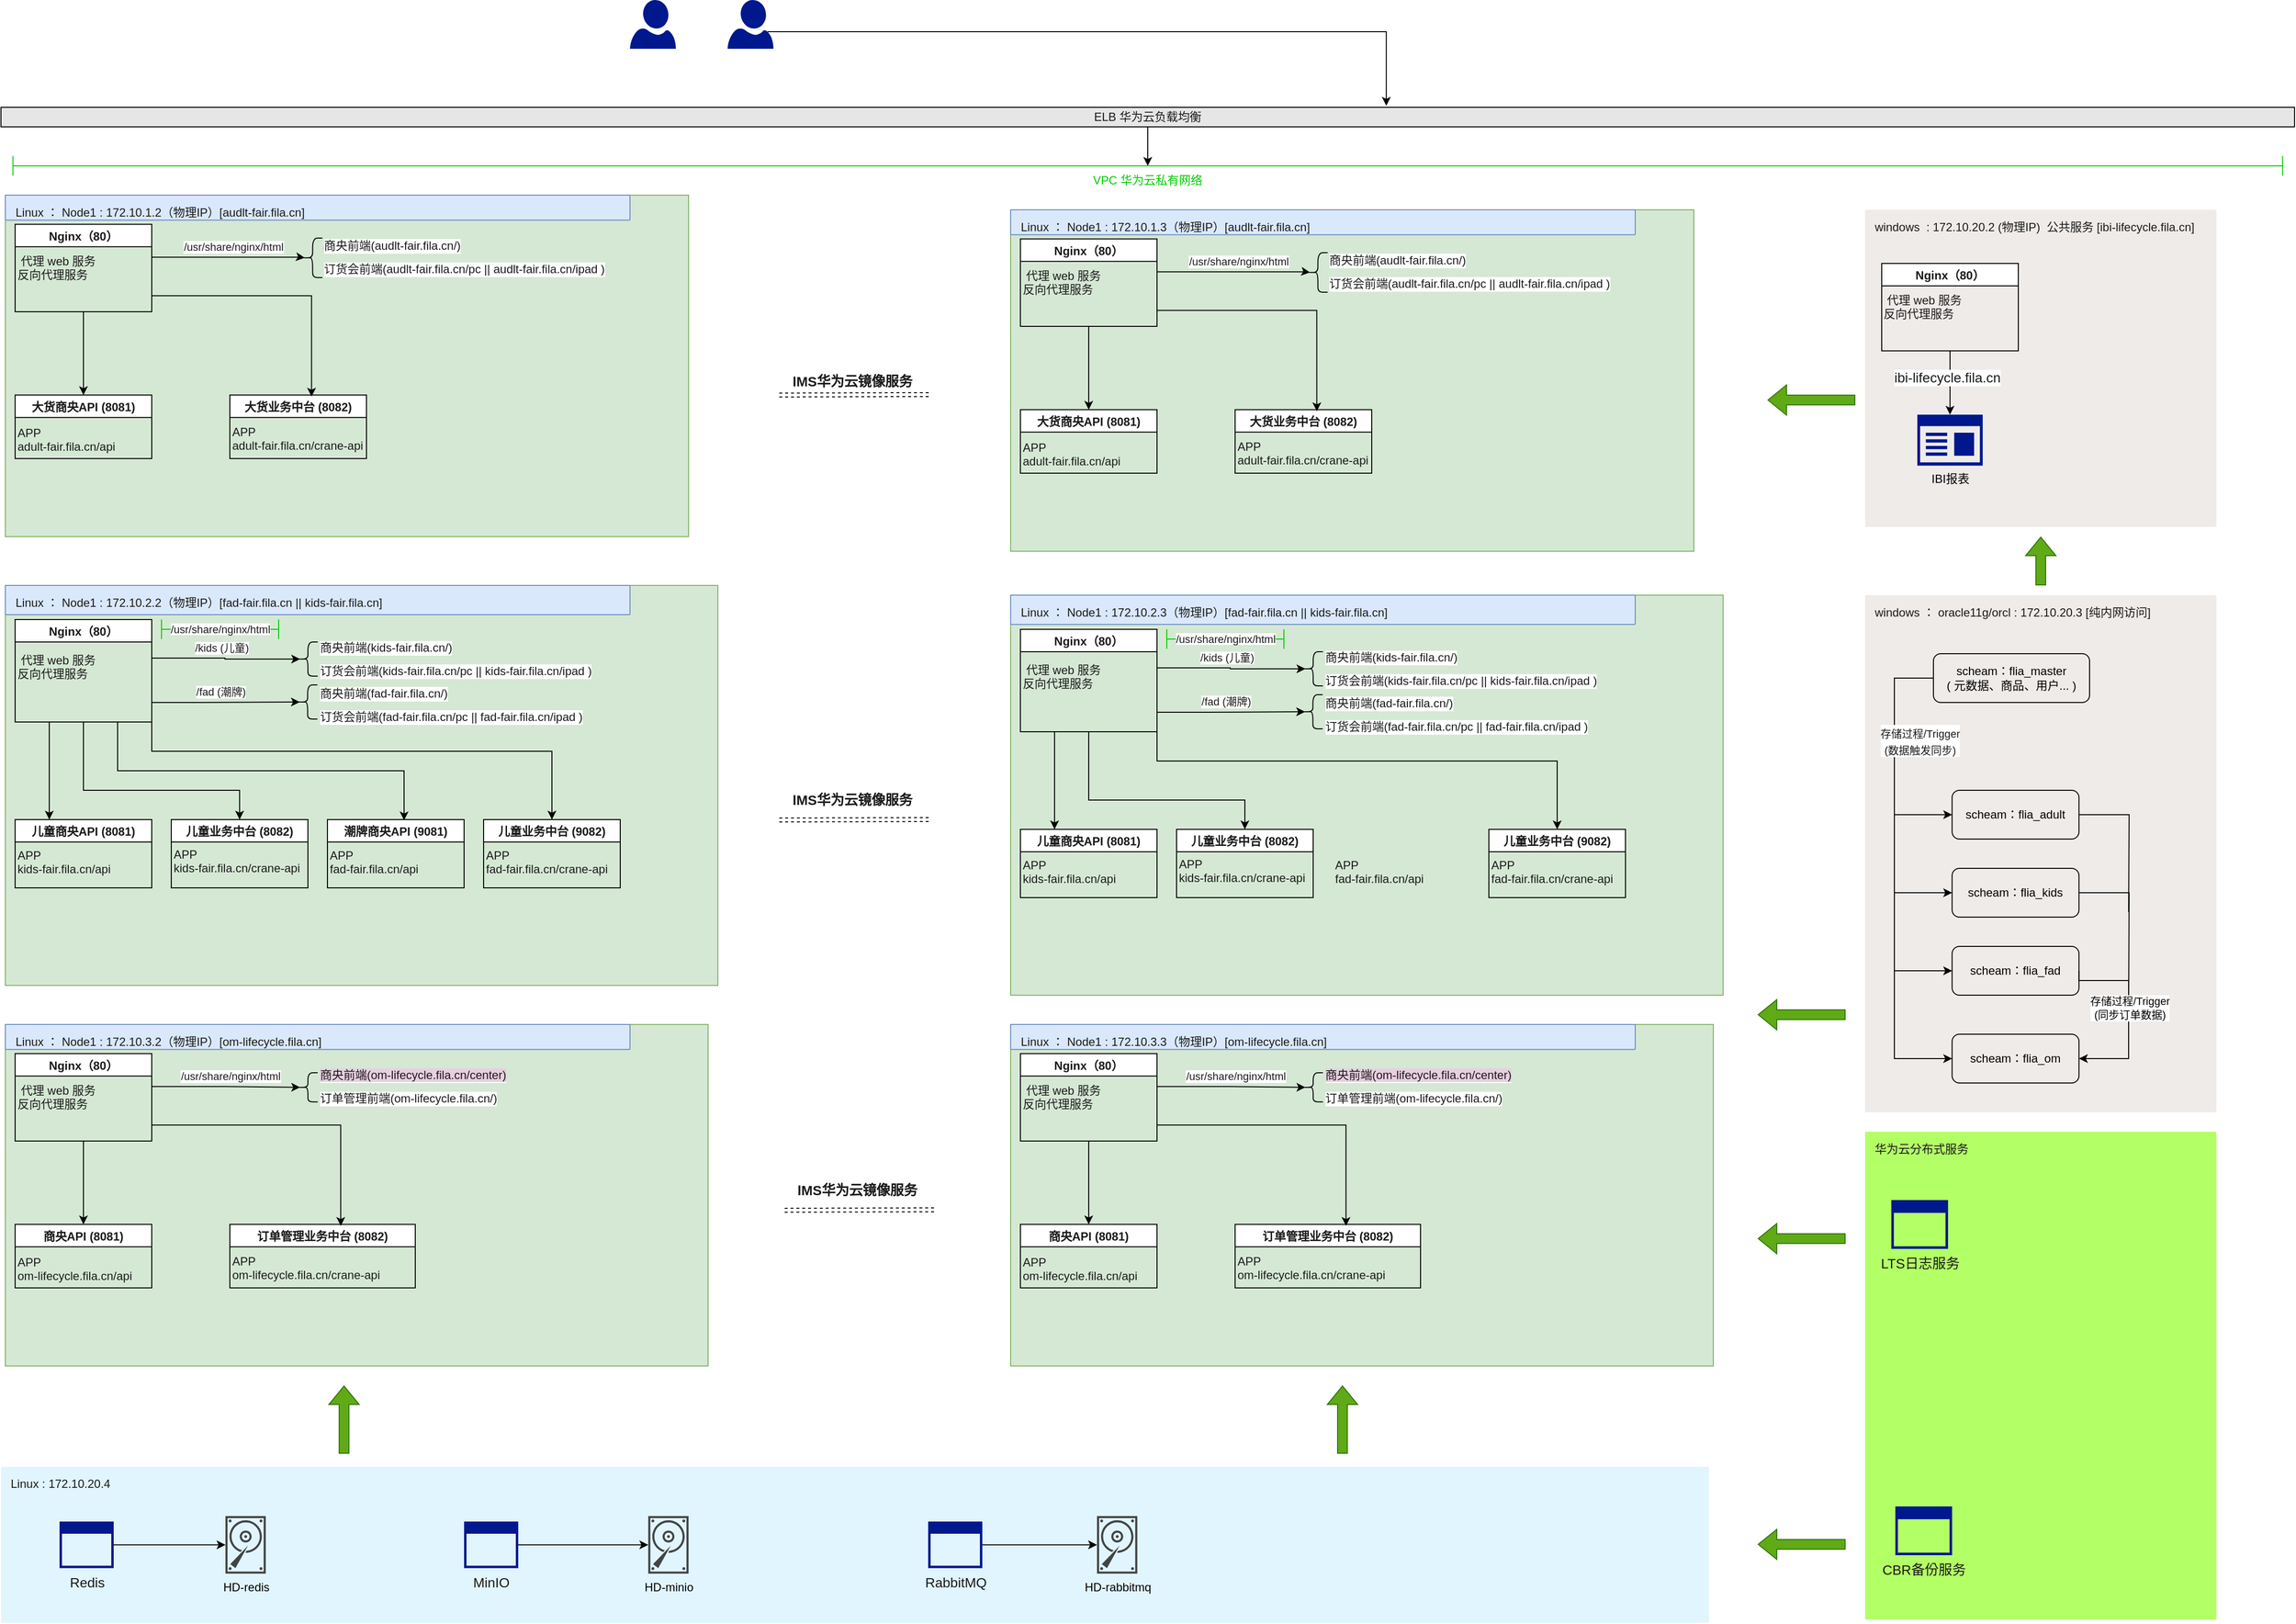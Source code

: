 <mxfile version="16.4.6" type="github">
  <diagram id="hieO9g39WpFTUk1VyaVL" name="Page-1">
    <mxGraphModel dx="1773" dy="534" grid="1" gridSize="10" guides="1" tooltips="1" connect="1" arrows="1" fold="1" page="1" pageScale="1" pageWidth="827" pageHeight="1169" math="0" shadow="0">
      <root>
        <mxCell id="0" />
        <mxCell id="1" parent="0" />
        <mxCell id="pbacP5-wRvRaZsXroCSK-2" value="" style="sketch=0;aspect=fixed;pointerEvents=1;shadow=0;dashed=0;html=1;strokeColor=none;labelPosition=center;verticalLabelPosition=bottom;verticalAlign=top;align=center;fillColor=#00188D;shape=mxgraph.azure.user" parent="1" vertex="1">
          <mxGeometry x="-85.5" y="160" width="47" height="50" as="geometry" />
        </mxCell>
        <mxCell id="pbacP5-wRvRaZsXroCSK-3" style="edgeStyle=orthogonalEdgeStyle;rounded=0;orthogonalLoop=1;jettySize=auto;html=1;entryX=0.604;entryY=-0.083;entryDx=0;entryDy=0;entryPerimeter=0;exitX=0.87;exitY=0.65;exitDx=0;exitDy=0;exitPerimeter=0;" parent="1" source="pbacP5-wRvRaZsXroCSK-4" target="pbacP5-wRvRaZsXroCSK-5" edge="1">
          <mxGeometry relative="1" as="geometry">
            <mxPoint x="214.195" y="255.005" as="targetPoint" />
            <Array as="points">
              <mxPoint x="689" y="193" />
            </Array>
          </mxGeometry>
        </mxCell>
        <mxCell id="pbacP5-wRvRaZsXroCSK-4" value="" style="sketch=0;aspect=fixed;pointerEvents=1;shadow=0;dashed=0;html=1;strokeColor=none;labelPosition=center;verticalLabelPosition=bottom;verticalAlign=top;align=center;fillColor=#00188D;shape=mxgraph.azure.user" parent="1" vertex="1">
          <mxGeometry x="14.5" y="160" width="47" height="50" as="geometry" />
        </mxCell>
        <mxCell id="pbacP5-wRvRaZsXroCSK-476" style="edgeStyle=orthogonalEdgeStyle;rounded=0;orthogonalLoop=1;jettySize=auto;html=1;exitX=0.5;exitY=1;exitDx=0;exitDy=0;entryX=0.5;entryY=0.5;entryDx=0;entryDy=0;entryPerimeter=0;fontSize=14;fontColor=#1A1A1A;startArrow=none;startFill=0;endArrow=classic;endFill=1;" parent="1" source="pbacP5-wRvRaZsXroCSK-5" target="pbacP5-wRvRaZsXroCSK-196" edge="1">
          <mxGeometry relative="1" as="geometry" />
        </mxCell>
        <mxCell id="pbacP5-wRvRaZsXroCSK-5" value="ELB 华为云负载均衡" style="rounded=0;whiteSpace=wrap;html=1;align=center;fontColor=#1A1A1A;fillColor=#E6E6E6;" parent="1" vertex="1">
          <mxGeometry x="-730" y="270" width="2350" height="20" as="geometry" />
        </mxCell>
        <mxCell id="pbacP5-wRvRaZsXroCSK-9" value="" style="group;fillColor=#d5e8d4;strokeColor=#82b366;" parent="1" vertex="1" connectable="0">
          <mxGeometry x="-725.5" y="360" width="700" height="350" as="geometry" />
        </mxCell>
        <mxCell id="pbacP5-wRvRaZsXroCSK-6" value="&lt;font color=&quot;#1a1a1a&quot;&gt;Linux ： Node1 : 172.10.1.2（物理IP）[audlt-fair.fila.cn]&lt;/font&gt;" style="sketch=0;points=[[0,0,0],[0.25,0,0],[0.5,0,0],[0.75,0,0],[1,0,0],[1,0.25,0],[1,0.5,0],[1,0.75,0],[1,1,0],[0.75,1,0],[0.5,1,0],[0.25,1,0],[0,1,0],[0,0.75,0],[0,0.5,0],[0,0.25,0]];rounded=1;absoluteArcSize=1;arcSize=2;html=1;strokeColor=#6c8ebf;shadow=0;dashed=0;fontSize=12;align=left;verticalAlign=top;spacing=10;spacingTop=-4;fillColor=#dae8fc;" parent="pbacP5-wRvRaZsXroCSK-9" vertex="1">
          <mxGeometry width="640" height="25.61" as="geometry" />
        </mxCell>
        <mxCell id="pbacP5-wRvRaZsXroCSK-8" value="" style="shape=image;html=1;verticalAlign=top;verticalLabelPosition=bottom;labelBackgroundColor=#ffffff;imageAspect=0;aspect=fixed;image=https://cdn0.iconfinder.com/data/icons/social-media-2104/24/social_media_social_media_logo_docker-128.png;fontColor=#1A1A1A;" parent="pbacP5-wRvRaZsXroCSK-9" vertex="1">
          <mxGeometry x="561.404" y="280" width="63.416" height="63.416" as="geometry" />
        </mxCell>
        <mxCell id="pbacP5-wRvRaZsXroCSK-18" value="" style="group" parent="pbacP5-wRvRaZsXroCSK-9" vertex="1" connectable="0">
          <mxGeometry x="10" y="29.878" width="140" height="89.634" as="geometry" />
        </mxCell>
        <mxCell id="pbacP5-wRvRaZsXroCSK-19" value="Nginx（80）" style="swimlane;fontColor=#1A1A1A;" parent="pbacP5-wRvRaZsXroCSK-18" vertex="1">
          <mxGeometry width="140" height="89.634" as="geometry">
            <mxRectangle x="10" y="40" width="70" height="23" as="alternateBounds" />
          </mxGeometry>
        </mxCell>
        <mxCell id="pbacP5-wRvRaZsXroCSK-20" value="&amp;nbsp;代理 web 服务&lt;br&gt;反向代理服务" style="text;html=1;strokeColor=none;fillColor=none;align=left;verticalAlign=top;whiteSpace=wrap;rounded=0;fontColor=#1A1A1A;horizontal=1;spacingTop=0;" parent="pbacP5-wRvRaZsXroCSK-18" vertex="1">
          <mxGeometry y="23.902" width="140" height="65.732" as="geometry" />
        </mxCell>
        <mxCell id="pbacP5-wRvRaZsXroCSK-26" style="edgeStyle=orthogonalEdgeStyle;rounded=0;orthogonalLoop=1;jettySize=auto;html=1;exitX=1.002;exitY=0.137;exitDx=0;exitDy=0;entryX=0.1;entryY=0.5;entryDx=0;entryDy=0;fontColor=#1A1A1A;exitPerimeter=0;entryPerimeter=0;" parent="pbacP5-wRvRaZsXroCSK-9" target="pbacP5-wRvRaZsXroCSK-47" edge="1">
          <mxGeometry relative="1" as="geometry">
            <mxPoint x="150.28" y="63.639" as="sourcePoint" />
            <mxPoint x="300" y="64.665" as="targetPoint" />
            <Array as="points">
              <mxPoint x="302" y="64" />
            </Array>
          </mxGeometry>
        </mxCell>
        <mxCell id="pbacP5-wRvRaZsXroCSK-140" value="&lt;span&gt;/usr/share/nginx/html&lt;/span&gt;" style="edgeLabel;html=1;align=center;verticalAlign=middle;resizable=0;points=[];fontColor=#1A1A1A;" parent="pbacP5-wRvRaZsXroCSK-26" vertex="1" connectable="0">
          <mxGeometry x="0.055" y="-1" relative="1" as="geometry">
            <mxPoint y="-12" as="offset" />
          </mxGeometry>
        </mxCell>
        <mxCell id="pbacP5-wRvRaZsXroCSK-47" value="" style="shape=curlyBracket;whiteSpace=wrap;html=1;rounded=1;labelBackgroundColor=#FFFFFF;fontColor=#1A1A1A;" parent="pbacP5-wRvRaZsXroCSK-9" vertex="1">
          <mxGeometry x="304.82" y="43.95" width="20" height="40.49" as="geometry" />
        </mxCell>
        <mxCell id="pbacP5-wRvRaZsXroCSK-53" style="edgeStyle=orthogonalEdgeStyle;rounded=0;orthogonalLoop=1;jettySize=auto;html=1;exitX=0.5;exitY=1;exitDx=0;exitDy=0;entryX=0.5;entryY=0;entryDx=0;entryDy=0;fontColor=#1A1A1A;startArrow=none;startFill=0;endArrow=classic;endFill=1;" parent="pbacP5-wRvRaZsXroCSK-9" source="pbacP5-wRvRaZsXroCSK-20" target="pbacP5-wRvRaZsXroCSK-64" edge="1">
          <mxGeometry relative="1" as="geometry">
            <mxPoint x="306" y="169.451" as="targetPoint" />
          </mxGeometry>
        </mxCell>
        <mxCell id="pbacP5-wRvRaZsXroCSK-63" value="" style="group" parent="pbacP5-wRvRaZsXroCSK-9" vertex="1" connectable="0">
          <mxGeometry x="10" y="204.88" width="140" height="65.12" as="geometry" />
        </mxCell>
        <mxCell id="pbacP5-wRvRaZsXroCSK-64" value="大货商央API (8081)" style="swimlane;fontColor=#1A1A1A;" parent="pbacP5-wRvRaZsXroCSK-63" vertex="1">
          <mxGeometry width="140" height="65.12" as="geometry">
            <mxRectangle x="10" y="40" width="70" height="23" as="alternateBounds" />
          </mxGeometry>
        </mxCell>
        <mxCell id="pbacP5-wRvRaZsXroCSK-101" value="" style="group" parent="pbacP5-wRvRaZsXroCSK-9" vertex="1" connectable="0">
          <mxGeometry x="230" y="204.88" width="140" height="65.12" as="geometry" />
        </mxCell>
        <mxCell id="pbacP5-wRvRaZsXroCSK-102" value="大货业务中台 (8082)" style="swimlane;fontColor=#1A1A1A;" parent="pbacP5-wRvRaZsXroCSK-101" vertex="1">
          <mxGeometry width="140" height="65.12" as="geometry">
            <mxRectangle x="10" y="40" width="70" height="23" as="alternateBounds" />
          </mxGeometry>
        </mxCell>
        <mxCell id="pbacP5-wRvRaZsXroCSK-103" value="APP&lt;br&gt;adult-fair.fila.cn/crane-api" style="text;html=1;strokeColor=none;fillColor=none;align=left;verticalAlign=top;whiteSpace=wrap;rounded=0;fontColor=#1A1A1A;horizontal=1;spacingTop=0;" parent="pbacP5-wRvRaZsXroCSK-102" vertex="1">
          <mxGeometry y="23.731" width="140" height="41.389" as="geometry" />
        </mxCell>
        <mxCell id="pbacP5-wRvRaZsXroCSK-137" style="edgeStyle=orthogonalEdgeStyle;rounded=0;orthogonalLoop=1;jettySize=auto;html=1;exitX=1;exitY=0.75;exitDx=0;exitDy=0;fontColor=#1A1A1A;startArrow=none;startFill=0;endArrow=classic;endFill=1;entryX=0.598;entryY=0.024;entryDx=0;entryDy=0;entryPerimeter=0;" parent="pbacP5-wRvRaZsXroCSK-9" source="pbacP5-wRvRaZsXroCSK-20" target="pbacP5-wRvRaZsXroCSK-102" edge="1">
          <mxGeometry relative="1" as="geometry">
            <mxPoint x="300" y="210" as="targetPoint" />
          </mxGeometry>
        </mxCell>
        <mxCell id="pbacP5-wRvRaZsXroCSK-65" value="APP&lt;br&gt;adult-fair.fila.cn/api" style="text;html=1;strokeColor=none;fillColor=none;align=left;verticalAlign=top;whiteSpace=wrap;rounded=0;fontColor=#1A1A1A;horizontal=1;spacingTop=0;" parent="pbacP5-wRvRaZsXroCSK-9" vertex="1">
          <mxGeometry x="10" y="230.003" width="140" height="43.821" as="geometry" />
        </mxCell>
        <mxCell id="pbacP5-wRvRaZsXroCSK-293" value="商央前端(audlt-fair.fila.cn/)" style="text;html=1;strokeColor=none;fillColor=none;align=left;verticalAlign=middle;whiteSpace=wrap;rounded=0;labelBackgroundColor=#FFFFFF;fontColor=#1A1A1A;" parent="pbacP5-wRvRaZsXroCSK-9" vertex="1">
          <mxGeometry x="324.82" y="43.95" width="180" height="17" as="geometry" />
        </mxCell>
        <mxCell id="pbacP5-wRvRaZsXroCSK-294" value="订货会前端(audlt-fair.fila.cn/pc || audlt-fair.fila.cn/ipad )" style="text;html=1;strokeColor=none;fillColor=none;align=left;verticalAlign=middle;whiteSpace=wrap;rounded=0;labelBackgroundColor=#FFFFFF;fontColor=#1A1A1A;" parent="pbacP5-wRvRaZsXroCSK-9" vertex="1">
          <mxGeometry x="324.82" y="67.95" width="300" height="17" as="geometry" />
        </mxCell>
        <mxCell id="pbacP5-wRvRaZsXroCSK-142" value="" style="shape=link;html=1;rounded=0;fontColor=#1A1A1A;startArrow=none;startFill=0;endArrow=classic;endFill=1;dashed=1;fontStyle=1;fontSize=14;" parent="1" edge="1">
          <mxGeometry width="100" relative="1" as="geometry">
            <mxPoint x="67.5" y="564.88" as="sourcePoint" />
            <mxPoint x="220.5" y="564.44" as="targetPoint" />
          </mxGeometry>
        </mxCell>
        <mxCell id="pbacP5-wRvRaZsXroCSK-143" value="lMS华为云镜像服务" style="edgeLabel;html=1;align=center;verticalAlign=middle;resizable=0;points=[];fontColor=#1A1A1A;fontStyle=1;fontSize=14;" parent="pbacP5-wRvRaZsXroCSK-142" vertex="1" connectable="0">
          <mxGeometry x="0.008" relative="1" as="geometry">
            <mxPoint x="-3" y="-14" as="offset" />
          </mxGeometry>
        </mxCell>
        <mxCell id="pbacP5-wRvRaZsXroCSK-164" value="" style="group;fillColor=#d5e8d4;strokeColor=#82b366;" parent="1" vertex="1" connectable="0">
          <mxGeometry x="-725.5" y="760" width="730" height="410" as="geometry" />
        </mxCell>
        <mxCell id="pbacP5-wRvRaZsXroCSK-165" value="&lt;font color=&quot;#1a1a1a&quot;&gt;Linux ： Node1 : 172.10.2.2（物理IP）[fad-fair.fila.cn || kids-fair.fila.cn]&lt;/font&gt;" style="sketch=0;points=[[0,0,0],[0.25,0,0],[0.5,0,0],[0.75,0,0],[1,0,0],[1,0.25,0],[1,0.5,0],[1,0.75,0],[1,1,0],[0.75,1,0],[0.5,1,0],[0.25,1,0],[0,1,0],[0,0.75,0],[0,0.5,0],[0,0.25,0]];rounded=1;absoluteArcSize=1;arcSize=2;html=1;strokeColor=#6c8ebf;shadow=0;dashed=0;fontSize=12;align=left;verticalAlign=top;spacing=10;spacingTop=-4;fillColor=#dae8fc;" parent="pbacP5-wRvRaZsXroCSK-164" vertex="1">
          <mxGeometry width="640" height="30" as="geometry" />
        </mxCell>
        <mxCell id="pbacP5-wRvRaZsXroCSK-166" value="" style="shape=image;html=1;verticalAlign=top;verticalLabelPosition=bottom;labelBackgroundColor=#ffffff;imageAspect=0;aspect=fixed;image=https://cdn0.iconfinder.com/data/icons/social-media-2104/24/social_media_social_media_logo_docker-128.png;fontColor=#1A1A1A;" parent="pbacP5-wRvRaZsXroCSK-164" vertex="1">
          <mxGeometry x="561.404" y="328" width="76.351" height="76.351" as="geometry" />
        </mxCell>
        <mxCell id="pbacP5-wRvRaZsXroCSK-167" value="" style="group" parent="pbacP5-wRvRaZsXroCSK-164" vertex="1" connectable="0">
          <mxGeometry x="10" y="35" width="140" height="105" as="geometry" />
        </mxCell>
        <mxCell id="pbacP5-wRvRaZsXroCSK-168" value="Nginx（80）" style="swimlane;fontColor=#1A1A1A;" parent="pbacP5-wRvRaZsXroCSK-167" vertex="1">
          <mxGeometry width="140" height="105" as="geometry">
            <mxRectangle x="10" y="40" width="70" height="23" as="alternateBounds" />
          </mxGeometry>
        </mxCell>
        <mxCell id="pbacP5-wRvRaZsXroCSK-169" value="&amp;nbsp;代理 web 服务&lt;br&gt;反向代理服务" style="text;html=1;strokeColor=none;fillColor=none;align=left;verticalAlign=top;whiteSpace=wrap;rounded=0;fontColor=#1A1A1A;horizontal=1;spacingTop=0;" parent="pbacP5-wRvRaZsXroCSK-167" vertex="1">
          <mxGeometry y="28" width="140" height="77" as="geometry" />
        </mxCell>
        <mxCell id="pbacP5-wRvRaZsXroCSK-170" style="edgeStyle=orthogonalEdgeStyle;rounded=0;orthogonalLoop=1;jettySize=auto;html=1;exitX=1.002;exitY=0.137;exitDx=0;exitDy=0;entryX=0.1;entryY=0.5;entryDx=0;entryDy=0;fontColor=#1A1A1A;exitPerimeter=0;entryPerimeter=0;" parent="pbacP5-wRvRaZsXroCSK-164" target="pbacP5-wRvRaZsXroCSK-176" edge="1">
          <mxGeometry relative="1" as="geometry">
            <mxPoint x="150.28" y="74.549" as="sourcePoint" />
            <mxPoint x="300" y="75.75" as="targetPoint" />
            <Array as="points">
              <mxPoint x="225" y="75" />
            </Array>
          </mxGeometry>
        </mxCell>
        <mxCell id="pbacP5-wRvRaZsXroCSK-171" value="/kids (儿童)" style="edgeLabel;html=1;align=center;verticalAlign=middle;resizable=0;points=[];fontColor=#1A1A1A;" parent="pbacP5-wRvRaZsXroCSK-170" vertex="1" connectable="0">
          <mxGeometry x="-0.128" y="3" relative="1" as="geometry">
            <mxPoint x="4" y="-8" as="offset" />
          </mxGeometry>
        </mxCell>
        <mxCell id="pbacP5-wRvRaZsXroCSK-172" value="&lt;span style=&quot;color: rgb(26 , 26 , 26) ; font-size: 11px ; background-color: rgb(255 , 255 , 255)&quot;&gt;/usr/share/nginx/html&lt;/span&gt;" style="shape=crossbar;whiteSpace=wrap;html=1;rounded=1;fillColor=none;strokeColor=#00CC00;" parent="pbacP5-wRvRaZsXroCSK-164" vertex="1">
          <mxGeometry x="160" y="35" width="120" height="20" as="geometry" />
        </mxCell>
        <mxCell id="pbacP5-wRvRaZsXroCSK-173" value="商央前端(kids-fair.fila.cn/)" style="text;html=1;strokeColor=none;fillColor=none;align=left;verticalAlign=middle;whiteSpace=wrap;rounded=0;labelBackgroundColor=#FFFFFF;fontColor=#1A1A1A;" parent="pbacP5-wRvRaZsXroCSK-164" vertex="1">
          <mxGeometry x="320" y="55" width="180" height="17" as="geometry" />
        </mxCell>
        <mxCell id="pbacP5-wRvRaZsXroCSK-174" value="订货会前端(kids-fair.fila.cn/pc || kids-fair.fila.cn/ipad )" style="text;html=1;strokeColor=none;fillColor=none;align=left;verticalAlign=middle;whiteSpace=wrap;rounded=0;labelBackgroundColor=#FFFFFF;fontColor=#1A1A1A;" parent="pbacP5-wRvRaZsXroCSK-164" vertex="1">
          <mxGeometry x="320" y="79" width="300" height="17" as="geometry" />
        </mxCell>
        <mxCell id="pbacP5-wRvRaZsXroCSK-176" value="" style="shape=curlyBracket;whiteSpace=wrap;html=1;rounded=1;labelBackgroundColor=#FFFFFF;fontColor=#1A1A1A;" parent="pbacP5-wRvRaZsXroCSK-164" vertex="1">
          <mxGeometry x="300" y="58" width="20" height="35" as="geometry" />
        </mxCell>
        <mxCell id="pbacP5-wRvRaZsXroCSK-177" style="edgeStyle=orthogonalEdgeStyle;rounded=0;orthogonalLoop=1;jettySize=auto;html=1;entryX=0.1;entryY=0.5;entryDx=0;entryDy=0;fontColor=#1A1A1A;entryPerimeter=0;" parent="pbacP5-wRvRaZsXroCSK-164" source="pbacP5-wRvRaZsXroCSK-169" target="pbacP5-wRvRaZsXroCSK-180" edge="1">
          <mxGeometry relative="1" as="geometry">
            <mxPoint x="150.0" y="118.549" as="sourcePoint" />
            <mxPoint x="639.72" y="-100.25" as="targetPoint" />
            <Array as="points">
              <mxPoint x="200" y="120" />
              <mxPoint x="200" y="120" />
            </Array>
          </mxGeometry>
        </mxCell>
        <mxCell id="pbacP5-wRvRaZsXroCSK-178" value="/fad (潮牌)" style="edgeLabel;html=1;align=center;verticalAlign=middle;resizable=0;points=[];fontColor=#1A1A1A;" parent="pbacP5-wRvRaZsXroCSK-177" vertex="1" connectable="0">
          <mxGeometry x="-0.128" y="3" relative="1" as="geometry">
            <mxPoint x="4" y="-8" as="offset" />
          </mxGeometry>
        </mxCell>
        <mxCell id="pbacP5-wRvRaZsXroCSK-180" value="" style="shape=curlyBracket;whiteSpace=wrap;html=1;rounded=1;labelBackgroundColor=#FFFFFF;fontColor=#1A1A1A;" parent="pbacP5-wRvRaZsXroCSK-164" vertex="1">
          <mxGeometry x="299.72" y="102" width="20" height="35" as="geometry" />
        </mxCell>
        <mxCell id="pbacP5-wRvRaZsXroCSK-187" value="" style="group" parent="pbacP5-wRvRaZsXroCSK-164" vertex="1" connectable="0">
          <mxGeometry x="10" y="240" width="140" height="70" as="geometry" />
        </mxCell>
        <mxCell id="pbacP5-wRvRaZsXroCSK-188" value="儿童商央API (8081)" style="swimlane;fontColor=#1A1A1A;" parent="pbacP5-wRvRaZsXroCSK-187" vertex="1">
          <mxGeometry width="140" height="70" as="geometry">
            <mxRectangle x="10" y="40" width="70" height="23" as="alternateBounds" />
          </mxGeometry>
        </mxCell>
        <mxCell id="pbacP5-wRvRaZsXroCSK-190" value="" style="group" parent="pbacP5-wRvRaZsXroCSK-164" vertex="1" connectable="0">
          <mxGeometry x="170" y="240" width="140" height="70" as="geometry" />
        </mxCell>
        <mxCell id="pbacP5-wRvRaZsXroCSK-191" value="儿童业务中台 (8082)" style="swimlane;fontColor=#1A1A1A;" parent="pbacP5-wRvRaZsXroCSK-190" vertex="1">
          <mxGeometry width="140" height="70" as="geometry">
            <mxRectangle x="10" y="40" width="70" height="23" as="alternateBounds" />
          </mxGeometry>
        </mxCell>
        <mxCell id="pbacP5-wRvRaZsXroCSK-192" value="APP&lt;br&gt;kids-fair.fila.cn/crane-api" style="text;html=1;strokeColor=none;fillColor=none;align=left;verticalAlign=top;whiteSpace=wrap;rounded=0;fontColor=#1A1A1A;horizontal=1;spacingTop=0;" parent="pbacP5-wRvRaZsXroCSK-191" vertex="1">
          <mxGeometry y="21.657" width="140" height="48.343" as="geometry" />
        </mxCell>
        <mxCell id="pbacP5-wRvRaZsXroCSK-209" value="" style="group" parent="pbacP5-wRvRaZsXroCSK-164" vertex="1" connectable="0">
          <mxGeometry x="490" y="240" width="140" height="70" as="geometry" />
        </mxCell>
        <mxCell id="pbacP5-wRvRaZsXroCSK-210" value="儿童业务中台 (9082)" style="swimlane;fontColor=#1A1A1A;" parent="pbacP5-wRvRaZsXroCSK-209" vertex="1">
          <mxGeometry width="140" height="70" as="geometry">
            <mxRectangle x="10" y="40" width="70" height="23" as="alternateBounds" />
          </mxGeometry>
        </mxCell>
        <mxCell id="pbacP5-wRvRaZsXroCSK-214" style="edgeStyle=orthogonalEdgeStyle;rounded=0;orthogonalLoop=1;jettySize=auto;html=1;exitX=0.25;exitY=1;exitDx=0;exitDy=0;fontSize=14;fontColor=#1A1A1A;startArrow=none;startFill=0;endArrow=classic;endFill=1;" parent="pbacP5-wRvRaZsXroCSK-164" source="pbacP5-wRvRaZsXroCSK-169" target="pbacP5-wRvRaZsXroCSK-188" edge="1">
          <mxGeometry relative="1" as="geometry">
            <Array as="points">
              <mxPoint x="45" y="210" />
              <mxPoint x="45" y="210" />
            </Array>
          </mxGeometry>
        </mxCell>
        <mxCell id="pbacP5-wRvRaZsXroCSK-215" style="edgeStyle=orthogonalEdgeStyle;rounded=0;orthogonalLoop=1;jettySize=auto;html=1;exitX=0.5;exitY=1;exitDx=0;exitDy=0;entryX=0.5;entryY=0;entryDx=0;entryDy=0;fontSize=14;fontColor=#1A1A1A;startArrow=none;startFill=0;endArrow=classic;endFill=1;" parent="pbacP5-wRvRaZsXroCSK-164" source="pbacP5-wRvRaZsXroCSK-169" target="pbacP5-wRvRaZsXroCSK-191" edge="1">
          <mxGeometry relative="1" as="geometry">
            <Array as="points">
              <mxPoint x="80" y="210" />
              <mxPoint x="240" y="210" />
            </Array>
          </mxGeometry>
        </mxCell>
        <mxCell id="pbacP5-wRvRaZsXroCSK-217" style="edgeStyle=orthogonalEdgeStyle;rounded=0;orthogonalLoop=1;jettySize=auto;html=1;exitX=1;exitY=1;exitDx=0;exitDy=0;fontSize=14;fontColor=#1A1A1A;startArrow=none;startFill=0;endArrow=classic;endFill=1;" parent="pbacP5-wRvRaZsXroCSK-164" source="pbacP5-wRvRaZsXroCSK-169" target="pbacP5-wRvRaZsXroCSK-210" edge="1">
          <mxGeometry relative="1" as="geometry">
            <Array as="points">
              <mxPoint x="150" y="170" />
              <mxPoint x="560" y="170" />
            </Array>
          </mxGeometry>
        </mxCell>
        <mxCell id="pbacP5-wRvRaZsXroCSK-208" value="APP&lt;br&gt;fad-fair.fila.cn/api" style="text;html=1;strokeColor=none;fillColor=none;align=left;verticalAlign=top;whiteSpace=wrap;rounded=0;fontColor=#1A1A1A;horizontal=1;spacingTop=0;" parent="pbacP5-wRvRaZsXroCSK-164" vertex="1">
          <mxGeometry x="330" y="263" width="140" height="47" as="geometry" />
        </mxCell>
        <mxCell id="pbacP5-wRvRaZsXroCSK-211" value="APP&lt;br&gt;fad-fair.fila.cn/crane-api" style="text;html=1;strokeColor=none;fillColor=none;align=left;verticalAlign=top;whiteSpace=wrap;rounded=0;fontColor=#1A1A1A;horizontal=1;spacingTop=0;" parent="pbacP5-wRvRaZsXroCSK-164" vertex="1">
          <mxGeometry x="490" y="263" width="140" height="47" as="geometry" />
        </mxCell>
        <mxCell id="pbacP5-wRvRaZsXroCSK-189" value="APP&lt;br&gt;kids-fair.fila.cn/api" style="text;html=1;strokeColor=none;fillColor=none;align=left;verticalAlign=top;whiteSpace=wrap;rounded=0;fontColor=#1A1A1A;horizontal=1;spacingTop=0;" parent="pbacP5-wRvRaZsXroCSK-164" vertex="1">
          <mxGeometry x="10" y="263" width="140" height="47" as="geometry" />
        </mxCell>
        <mxCell id="pbacP5-wRvRaZsXroCSK-290" value="商央前端(fad-fair.fila.cn/)" style="text;html=1;strokeColor=none;fillColor=none;align=left;verticalAlign=middle;whiteSpace=wrap;rounded=0;labelBackgroundColor=#FFFFFF;fontColor=#1A1A1A;" parent="pbacP5-wRvRaZsXroCSK-164" vertex="1">
          <mxGeometry x="320" y="102" width="180" height="17" as="geometry" />
        </mxCell>
        <mxCell id="pbacP5-wRvRaZsXroCSK-291" value="订货会前端(fad-fair.fila.cn/pc || fad-fair.fila.cn/ipad )" style="text;html=1;strokeColor=none;fillColor=none;align=left;verticalAlign=middle;whiteSpace=wrap;rounded=0;labelBackgroundColor=#FFFFFF;fontColor=#1A1A1A;" parent="pbacP5-wRvRaZsXroCSK-164" vertex="1">
          <mxGeometry x="320" y="126" width="300" height="17" as="geometry" />
        </mxCell>
        <mxCell id="pbacP5-wRvRaZsXroCSK-196" value="&lt;br&gt;&lt;br&gt;VPC 华为云私有网络" style="shape=crossbar;whiteSpace=wrap;html=1;rounded=1;fillColor=none;strokeColor=#00CC00;fontColor=#00CC00;" parent="1" vertex="1">
          <mxGeometry x="-717.75" y="320" width="2325.5" height="20" as="geometry" />
        </mxCell>
        <mxCell id="pbacP5-wRvRaZsXroCSK-206" value="" style="group" parent="1" vertex="1" connectable="0">
          <mxGeometry x="-395.5" y="1000" width="140" height="70" as="geometry" />
        </mxCell>
        <mxCell id="pbacP5-wRvRaZsXroCSK-207" value="潮牌商央API (9081)" style="swimlane;fontColor=#1A1A1A;" parent="pbacP5-wRvRaZsXroCSK-206" vertex="1">
          <mxGeometry width="140" height="70" as="geometry">
            <mxRectangle x="10" y="40" width="70" height="23" as="alternateBounds" />
          </mxGeometry>
        </mxCell>
        <mxCell id="pbacP5-wRvRaZsXroCSK-216" style="edgeStyle=orthogonalEdgeStyle;rounded=0;orthogonalLoop=1;jettySize=auto;html=1;exitX=0.75;exitY=1;exitDx=0;exitDy=0;entryX=0.561;entryY=0.011;entryDx=0;entryDy=0;entryPerimeter=0;fontSize=14;fontColor=#1A1A1A;startArrow=none;startFill=0;endArrow=classic;endFill=1;" parent="1" source="pbacP5-wRvRaZsXroCSK-169" target="pbacP5-wRvRaZsXroCSK-207" edge="1">
          <mxGeometry relative="1" as="geometry">
            <Array as="points">
              <mxPoint x="-610.5" y="950" />
              <mxPoint x="-316.5" y="950" />
            </Array>
          </mxGeometry>
        </mxCell>
        <mxCell id="pbacP5-wRvRaZsXroCSK-268" value="" style="shape=link;html=1;rounded=0;fontColor=#1A1A1A;startArrow=none;startFill=0;endArrow=classic;endFill=1;dashed=1;fontStyle=1;fontSize=14;" parent="1" edge="1">
          <mxGeometry width="100" relative="1" as="geometry">
            <mxPoint x="67.5" y="1000.44" as="sourcePoint" />
            <mxPoint x="220.5" y="1000" as="targetPoint" />
          </mxGeometry>
        </mxCell>
        <mxCell id="pbacP5-wRvRaZsXroCSK-269" value="lMS华为云镜像服务" style="edgeLabel;html=1;align=center;verticalAlign=middle;resizable=0;points=[];fontColor=#1A1A1A;fontStyle=1;fontSize=14;" parent="pbacP5-wRvRaZsXroCSK-268" vertex="1" connectable="0">
          <mxGeometry x="0.008" relative="1" as="geometry">
            <mxPoint x="-3" y="-20" as="offset" />
          </mxGeometry>
        </mxCell>
        <mxCell id="pbacP5-wRvRaZsXroCSK-270" value="" style="group;fillColor=#d5e8d4;strokeColor=#82b366;" parent="1" vertex="1" connectable="0">
          <mxGeometry x="-725.5" y="1210" width="720" height="350" as="geometry" />
        </mxCell>
        <mxCell id="pbacP5-wRvRaZsXroCSK-271" value="&lt;font color=&quot;#1a1a1a&quot;&gt;Linux ： Node1 : 172.10.3.2（物理IP）[om-lifecycle.fila.cn]&lt;/font&gt;" style="sketch=0;points=[[0,0,0],[0.25,0,0],[0.5,0,0],[0.75,0,0],[1,0,0],[1,0.25,0],[1,0.5,0],[1,0.75,0],[1,1,0],[0.75,1,0],[0.5,1,0],[0.25,1,0],[0,1,0],[0,0.75,0],[0,0.5,0],[0,0.25,0]];rounded=1;absoluteArcSize=1;arcSize=2;html=1;strokeColor=#6c8ebf;shadow=0;dashed=0;fontSize=12;align=left;verticalAlign=top;spacing=10;spacingTop=-4;fillColor=#dae8fc;" parent="pbacP5-wRvRaZsXroCSK-270" vertex="1">
          <mxGeometry width="640" height="25.61" as="geometry" />
        </mxCell>
        <mxCell id="pbacP5-wRvRaZsXroCSK-272" value="" style="shape=image;html=1;verticalAlign=top;verticalLabelPosition=bottom;labelBackgroundColor=#ffffff;imageAspect=0;aspect=fixed;image=https://cdn0.iconfinder.com/data/icons/social-media-2104/24/social_media_social_media_logo_docker-128.png;fontColor=#1A1A1A;" parent="pbacP5-wRvRaZsXroCSK-270" vertex="1">
          <mxGeometry x="561.404" y="280" width="63.416" height="63.416" as="geometry" />
        </mxCell>
        <mxCell id="pbacP5-wRvRaZsXroCSK-273" value="" style="group" parent="pbacP5-wRvRaZsXroCSK-270" vertex="1" connectable="0">
          <mxGeometry x="10" y="29.878" width="140" height="89.634" as="geometry" />
        </mxCell>
        <mxCell id="pbacP5-wRvRaZsXroCSK-274" value="Nginx（80）" style="swimlane;fontColor=#1A1A1A;" parent="pbacP5-wRvRaZsXroCSK-273" vertex="1">
          <mxGeometry width="140" height="89.634" as="geometry">
            <mxRectangle x="10" y="40" width="70" height="23" as="alternateBounds" />
          </mxGeometry>
        </mxCell>
        <mxCell id="pbacP5-wRvRaZsXroCSK-275" value="&amp;nbsp;代理 web 服务&lt;br&gt;反向代理服务" style="text;html=1;strokeColor=none;fillColor=none;align=left;verticalAlign=top;whiteSpace=wrap;rounded=0;fontColor=#1A1A1A;horizontal=1;spacingTop=0;" parent="pbacP5-wRvRaZsXroCSK-273" vertex="1">
          <mxGeometry y="23.902" width="140" height="65.732" as="geometry" />
        </mxCell>
        <mxCell id="pbacP5-wRvRaZsXroCSK-276" style="edgeStyle=orthogonalEdgeStyle;rounded=0;orthogonalLoop=1;jettySize=auto;html=1;exitX=1.002;exitY=0.137;exitDx=0;exitDy=0;entryX=0.1;entryY=0.5;entryDx=0;entryDy=0;fontColor=#1A1A1A;exitPerimeter=0;entryPerimeter=0;" parent="pbacP5-wRvRaZsXroCSK-270" target="pbacP5-wRvRaZsXroCSK-280" edge="1">
          <mxGeometry relative="1" as="geometry">
            <mxPoint x="150.28" y="63.639" as="sourcePoint" />
            <mxPoint x="300" y="64.665" as="targetPoint" />
            <Array as="points">
              <mxPoint x="225" y="64.024" />
            </Array>
          </mxGeometry>
        </mxCell>
        <mxCell id="pbacP5-wRvRaZsXroCSK-277" value="&lt;span&gt;/usr/share/nginx/html&lt;/span&gt;" style="edgeLabel;html=1;align=center;verticalAlign=middle;resizable=0;points=[];fontColor=#1A1A1A;" parent="pbacP5-wRvRaZsXroCSK-276" vertex="1" connectable="0">
          <mxGeometry x="0.055" y="-1" relative="1" as="geometry">
            <mxPoint y="-12" as="offset" />
          </mxGeometry>
        </mxCell>
        <mxCell id="pbacP5-wRvRaZsXroCSK-280" value="" style="shape=curlyBracket;whiteSpace=wrap;html=1;rounded=1;labelBackgroundColor=#FFFFFF;fontColor=#1A1A1A;" parent="pbacP5-wRvRaZsXroCSK-270" vertex="1">
          <mxGeometry x="300" y="49.512" width="20" height="29.878" as="geometry" />
        </mxCell>
        <mxCell id="pbacP5-wRvRaZsXroCSK-281" style="edgeStyle=orthogonalEdgeStyle;rounded=0;orthogonalLoop=1;jettySize=auto;html=1;exitX=0.5;exitY=1;exitDx=0;exitDy=0;entryX=0.5;entryY=0;entryDx=0;entryDy=0;fontColor=#1A1A1A;startArrow=none;startFill=0;endArrow=classic;endFill=1;" parent="pbacP5-wRvRaZsXroCSK-270" source="pbacP5-wRvRaZsXroCSK-275" target="pbacP5-wRvRaZsXroCSK-283" edge="1">
          <mxGeometry relative="1" as="geometry">
            <mxPoint x="306" y="169.451" as="targetPoint" />
          </mxGeometry>
        </mxCell>
        <mxCell id="pbacP5-wRvRaZsXroCSK-282" value="" style="group" parent="pbacP5-wRvRaZsXroCSK-270" vertex="1" connectable="0">
          <mxGeometry x="10" y="204.88" width="140" height="65.12" as="geometry" />
        </mxCell>
        <mxCell id="pbacP5-wRvRaZsXroCSK-283" value="商央API (8081)" style="swimlane;fontColor=#1A1A1A;" parent="pbacP5-wRvRaZsXroCSK-282" vertex="1">
          <mxGeometry width="140" height="65.12" as="geometry">
            <mxRectangle x="10" y="40" width="70" height="23" as="alternateBounds" />
          </mxGeometry>
        </mxCell>
        <mxCell id="pbacP5-wRvRaZsXroCSK-284" value="" style="group" parent="pbacP5-wRvRaZsXroCSK-270" vertex="1" connectable="0">
          <mxGeometry x="230" y="204.88" width="190" height="65.12" as="geometry" />
        </mxCell>
        <mxCell id="pbacP5-wRvRaZsXroCSK-285" value="订单管理业务中台 (8082)" style="swimlane;fontColor=#1A1A1A;" parent="pbacP5-wRvRaZsXroCSK-284" vertex="1">
          <mxGeometry width="190" height="65.12" as="geometry">
            <mxRectangle x="10" y="40" width="70" height="23" as="alternateBounds" />
          </mxGeometry>
        </mxCell>
        <mxCell id="pbacP5-wRvRaZsXroCSK-286" value="APP&lt;br&gt;om-lifecycle.fila.cn/crane-api" style="text;html=1;strokeColor=none;fillColor=none;align=left;verticalAlign=top;whiteSpace=wrap;rounded=0;fontColor=#1A1A1A;horizontal=1;spacingTop=0;" parent="pbacP5-wRvRaZsXroCSK-285" vertex="1">
          <mxGeometry y="23.731" width="190" height="41.389" as="geometry" />
        </mxCell>
        <mxCell id="pbacP5-wRvRaZsXroCSK-287" style="edgeStyle=orthogonalEdgeStyle;rounded=0;orthogonalLoop=1;jettySize=auto;html=1;exitX=1;exitY=0.75;exitDx=0;exitDy=0;fontColor=#1A1A1A;startArrow=none;startFill=0;endArrow=classic;endFill=1;entryX=0.598;entryY=0.024;entryDx=0;entryDy=0;entryPerimeter=0;" parent="pbacP5-wRvRaZsXroCSK-270" source="pbacP5-wRvRaZsXroCSK-275" target="pbacP5-wRvRaZsXroCSK-285" edge="1">
          <mxGeometry relative="1" as="geometry">
            <mxPoint x="300" y="210" as="targetPoint" />
          </mxGeometry>
        </mxCell>
        <mxCell id="pbacP5-wRvRaZsXroCSK-288" value="APP&lt;br&gt;om-lifecycle.fila.cn/api" style="text;html=1;strokeColor=none;fillColor=none;align=left;verticalAlign=top;whiteSpace=wrap;rounded=0;fontColor=#1A1A1A;horizontal=1;spacingTop=0;" parent="pbacP5-wRvRaZsXroCSK-270" vertex="1">
          <mxGeometry x="10" y="230.003" width="140" height="43.821" as="geometry" />
        </mxCell>
        <mxCell id="pbacP5-wRvRaZsXroCSK-295" value="&lt;span style=&quot;background-color: rgb(230 , 208 , 222)&quot;&gt;商央前端(om-lifecycle.fila.cn/center)&lt;/span&gt;" style="text;html=1;strokeColor=none;fillColor=none;align=left;verticalAlign=middle;whiteSpace=wrap;rounded=0;labelBackgroundColor=#FFFFFF;fontColor=#1A1A1A;" parent="pbacP5-wRvRaZsXroCSK-270" vertex="1">
          <mxGeometry x="320" y="43.95" width="290" height="17" as="geometry" />
        </mxCell>
        <mxCell id="pbacP5-wRvRaZsXroCSK-296" value="订单管理前端(om-lifecycle.fila.cn/)" style="text;html=1;strokeColor=none;fillColor=none;align=left;verticalAlign=middle;whiteSpace=wrap;rounded=0;labelBackgroundColor=#FFFFFF;fontColor=#1A1A1A;" parent="pbacP5-wRvRaZsXroCSK-270" vertex="1">
          <mxGeometry x="320" y="67.95" width="300" height="17" as="geometry" />
        </mxCell>
        <mxCell id="pbacP5-wRvRaZsXroCSK-368" value="" style="group;fillColor=#d5e8d4;strokeColor=#82b366;" parent="1" vertex="1" connectable="0">
          <mxGeometry x="304.5" y="375" width="700" height="350" as="geometry" />
        </mxCell>
        <mxCell id="pbacP5-wRvRaZsXroCSK-369" value="&lt;font color=&quot;#1a1a1a&quot;&gt;Linux ： Node1 : 172.10.1.3（物理IP）[audlt-fair.fila.cn]&lt;/font&gt;" style="sketch=0;points=[[0,0,0],[0.25,0,0],[0.5,0,0],[0.75,0,0],[1,0,0],[1,0.25,0],[1,0.5,0],[1,0.75,0],[1,1,0],[0.75,1,0],[0.5,1,0],[0.25,1,0],[0,1,0],[0,0.75,0],[0,0.5,0],[0,0.25,0]];rounded=1;absoluteArcSize=1;arcSize=2;html=1;strokeColor=#6c8ebf;shadow=0;dashed=0;fontSize=12;align=left;verticalAlign=top;spacing=10;spacingTop=-4;fillColor=#dae8fc;" parent="pbacP5-wRvRaZsXroCSK-368" vertex="1">
          <mxGeometry width="640" height="25.61" as="geometry" />
        </mxCell>
        <mxCell id="pbacP5-wRvRaZsXroCSK-370" value="" style="shape=image;html=1;verticalAlign=top;verticalLabelPosition=bottom;labelBackgroundColor=#ffffff;imageAspect=0;aspect=fixed;image=https://cdn0.iconfinder.com/data/icons/social-media-2104/24/social_media_social_media_logo_docker-128.png;fontColor=#1A1A1A;" parent="pbacP5-wRvRaZsXroCSK-368" vertex="1">
          <mxGeometry x="561.404" y="280" width="63.416" height="63.416" as="geometry" />
        </mxCell>
        <mxCell id="pbacP5-wRvRaZsXroCSK-371" value="" style="group" parent="pbacP5-wRvRaZsXroCSK-368" vertex="1" connectable="0">
          <mxGeometry x="10" y="29.878" width="140" height="89.634" as="geometry" />
        </mxCell>
        <mxCell id="pbacP5-wRvRaZsXroCSK-372" value="Nginx（80）" style="swimlane;fontColor=#1A1A1A;" parent="pbacP5-wRvRaZsXroCSK-371" vertex="1">
          <mxGeometry width="140" height="89.634" as="geometry">
            <mxRectangle x="10" y="40" width="70" height="23" as="alternateBounds" />
          </mxGeometry>
        </mxCell>
        <mxCell id="pbacP5-wRvRaZsXroCSK-373" value="&amp;nbsp;代理 web 服务&lt;br&gt;反向代理服务" style="text;html=1;strokeColor=none;fillColor=none;align=left;verticalAlign=top;whiteSpace=wrap;rounded=0;fontColor=#1A1A1A;horizontal=1;spacingTop=0;" parent="pbacP5-wRvRaZsXroCSK-371" vertex="1">
          <mxGeometry y="23.902" width="140" height="65.732" as="geometry" />
        </mxCell>
        <mxCell id="pbacP5-wRvRaZsXroCSK-374" style="edgeStyle=orthogonalEdgeStyle;rounded=0;orthogonalLoop=1;jettySize=auto;html=1;exitX=1.002;exitY=0.137;exitDx=0;exitDy=0;entryX=0.1;entryY=0.5;entryDx=0;entryDy=0;fontColor=#1A1A1A;exitPerimeter=0;entryPerimeter=0;" parent="pbacP5-wRvRaZsXroCSK-368" target="pbacP5-wRvRaZsXroCSK-376" edge="1">
          <mxGeometry relative="1" as="geometry">
            <mxPoint x="150.28" y="63.639" as="sourcePoint" />
            <mxPoint x="300" y="64.665" as="targetPoint" />
            <Array as="points">
              <mxPoint x="302" y="64" />
            </Array>
          </mxGeometry>
        </mxCell>
        <mxCell id="pbacP5-wRvRaZsXroCSK-375" value="&lt;span&gt;/usr/share/nginx/html&lt;/span&gt;" style="edgeLabel;html=1;align=center;verticalAlign=middle;resizable=0;points=[];fontColor=#1A1A1A;" parent="pbacP5-wRvRaZsXroCSK-374" vertex="1" connectable="0">
          <mxGeometry x="0.055" y="-1" relative="1" as="geometry">
            <mxPoint y="-12" as="offset" />
          </mxGeometry>
        </mxCell>
        <mxCell id="pbacP5-wRvRaZsXroCSK-376" value="" style="shape=curlyBracket;whiteSpace=wrap;html=1;rounded=1;labelBackgroundColor=#FFFFFF;fontColor=#1A1A1A;" parent="pbacP5-wRvRaZsXroCSK-368" vertex="1">
          <mxGeometry x="304.82" y="43.95" width="20" height="40.49" as="geometry" />
        </mxCell>
        <mxCell id="pbacP5-wRvRaZsXroCSK-377" style="edgeStyle=orthogonalEdgeStyle;rounded=0;orthogonalLoop=1;jettySize=auto;html=1;exitX=0.5;exitY=1;exitDx=0;exitDy=0;entryX=0.5;entryY=0;entryDx=0;entryDy=0;fontColor=#1A1A1A;startArrow=none;startFill=0;endArrow=classic;endFill=1;" parent="pbacP5-wRvRaZsXroCSK-368" source="pbacP5-wRvRaZsXroCSK-373" target="pbacP5-wRvRaZsXroCSK-379" edge="1">
          <mxGeometry relative="1" as="geometry">
            <mxPoint x="306" y="169.451" as="targetPoint" />
          </mxGeometry>
        </mxCell>
        <mxCell id="pbacP5-wRvRaZsXroCSK-378" value="" style="group" parent="pbacP5-wRvRaZsXroCSK-368" vertex="1" connectable="0">
          <mxGeometry x="10" y="204.88" width="140" height="65.12" as="geometry" />
        </mxCell>
        <mxCell id="pbacP5-wRvRaZsXroCSK-379" value="大货商央API (8081)" style="swimlane;fontColor=#1A1A1A;" parent="pbacP5-wRvRaZsXroCSK-378" vertex="1">
          <mxGeometry width="140" height="65.12" as="geometry">
            <mxRectangle x="10" y="40" width="70" height="23" as="alternateBounds" />
          </mxGeometry>
        </mxCell>
        <mxCell id="pbacP5-wRvRaZsXroCSK-380" value="" style="group" parent="pbacP5-wRvRaZsXroCSK-368" vertex="1" connectable="0">
          <mxGeometry x="230" y="204.88" width="140" height="65.12" as="geometry" />
        </mxCell>
        <mxCell id="pbacP5-wRvRaZsXroCSK-381" value="大货业务中台 (8082)" style="swimlane;fontColor=#1A1A1A;" parent="pbacP5-wRvRaZsXroCSK-380" vertex="1">
          <mxGeometry width="140" height="65.12" as="geometry">
            <mxRectangle x="10" y="40" width="70" height="23" as="alternateBounds" />
          </mxGeometry>
        </mxCell>
        <mxCell id="pbacP5-wRvRaZsXroCSK-382" value="APP&lt;br&gt;adult-fair.fila.cn/crane-api" style="text;html=1;strokeColor=none;fillColor=none;align=left;verticalAlign=top;whiteSpace=wrap;rounded=0;fontColor=#1A1A1A;horizontal=1;spacingTop=0;" parent="pbacP5-wRvRaZsXroCSK-381" vertex="1">
          <mxGeometry y="23.731" width="140" height="41.389" as="geometry" />
        </mxCell>
        <mxCell id="pbacP5-wRvRaZsXroCSK-383" style="edgeStyle=orthogonalEdgeStyle;rounded=0;orthogonalLoop=1;jettySize=auto;html=1;exitX=1;exitY=0.75;exitDx=0;exitDy=0;fontColor=#1A1A1A;startArrow=none;startFill=0;endArrow=classic;endFill=1;entryX=0.598;entryY=0.024;entryDx=0;entryDy=0;entryPerimeter=0;" parent="pbacP5-wRvRaZsXroCSK-368" source="pbacP5-wRvRaZsXroCSK-373" target="pbacP5-wRvRaZsXroCSK-381" edge="1">
          <mxGeometry relative="1" as="geometry">
            <mxPoint x="300" y="210" as="targetPoint" />
          </mxGeometry>
        </mxCell>
        <mxCell id="pbacP5-wRvRaZsXroCSK-384" value="APP&lt;br&gt;adult-fair.fila.cn/api" style="text;html=1;strokeColor=none;fillColor=none;align=left;verticalAlign=top;whiteSpace=wrap;rounded=0;fontColor=#1A1A1A;horizontal=1;spacingTop=0;" parent="pbacP5-wRvRaZsXroCSK-368" vertex="1">
          <mxGeometry x="10" y="230.003" width="140" height="43.821" as="geometry" />
        </mxCell>
        <mxCell id="pbacP5-wRvRaZsXroCSK-385" value="商央前端(audlt-fair.fila.cn/)" style="text;html=1;strokeColor=none;fillColor=none;align=left;verticalAlign=middle;whiteSpace=wrap;rounded=0;labelBackgroundColor=#FFFFFF;fontColor=#1A1A1A;" parent="pbacP5-wRvRaZsXroCSK-368" vertex="1">
          <mxGeometry x="324.82" y="43.95" width="180" height="17" as="geometry" />
        </mxCell>
        <mxCell id="pbacP5-wRvRaZsXroCSK-386" value="订货会前端(audlt-fair.fila.cn/pc || audlt-fair.fila.cn/ipad )" style="text;html=1;strokeColor=none;fillColor=none;align=left;verticalAlign=middle;whiteSpace=wrap;rounded=0;labelBackgroundColor=#FFFFFF;fontColor=#1A1A1A;" parent="pbacP5-wRvRaZsXroCSK-368" vertex="1">
          <mxGeometry x="324.82" y="67.95" width="300" height="17" as="geometry" />
        </mxCell>
        <mxCell id="pbacP5-wRvRaZsXroCSK-389" value="" style="group;fillColor=#d5e8d4;strokeColor=#82b366;" parent="1" vertex="1" connectable="0">
          <mxGeometry x="304.5" y="770" width="730" height="410" as="geometry" />
        </mxCell>
        <mxCell id="pbacP5-wRvRaZsXroCSK-390" value="&lt;font color=&quot;#1a1a1a&quot;&gt;Linux ： Node1 : 172.10.2.3（物理IP）[fad-fair.fila.cn || kids-fair.fila.cn]&lt;/font&gt;" style="sketch=0;points=[[0,0,0],[0.25,0,0],[0.5,0,0],[0.75,0,0],[1,0,0],[1,0.25,0],[1,0.5,0],[1,0.75,0],[1,1,0],[0.75,1,0],[0.5,1,0],[0.25,1,0],[0,1,0],[0,0.75,0],[0,0.5,0],[0,0.25,0]];rounded=1;absoluteArcSize=1;arcSize=2;html=1;strokeColor=#6c8ebf;shadow=0;dashed=0;fontSize=12;align=left;verticalAlign=top;spacing=10;spacingTop=-4;fillColor=#dae8fc;" parent="pbacP5-wRvRaZsXroCSK-389" vertex="1">
          <mxGeometry width="640" height="30" as="geometry" />
        </mxCell>
        <mxCell id="pbacP5-wRvRaZsXroCSK-391" value="" style="shape=image;html=1;verticalAlign=top;verticalLabelPosition=bottom;labelBackgroundColor=#ffffff;imageAspect=0;aspect=fixed;image=https://cdn0.iconfinder.com/data/icons/social-media-2104/24/social_media_social_media_logo_docker-128.png;fontColor=#1A1A1A;" parent="pbacP5-wRvRaZsXroCSK-389" vertex="1">
          <mxGeometry x="561.404" y="328" width="76.351" height="76.351" as="geometry" />
        </mxCell>
        <mxCell id="pbacP5-wRvRaZsXroCSK-392" value="" style="group" parent="pbacP5-wRvRaZsXroCSK-389" vertex="1" connectable="0">
          <mxGeometry x="10" y="35" width="140" height="105" as="geometry" />
        </mxCell>
        <mxCell id="pbacP5-wRvRaZsXroCSK-393" value="Nginx（80）" style="swimlane;fontColor=#1A1A1A;" parent="pbacP5-wRvRaZsXroCSK-392" vertex="1">
          <mxGeometry width="140" height="105" as="geometry">
            <mxRectangle x="10" y="40" width="70" height="23" as="alternateBounds" />
          </mxGeometry>
        </mxCell>
        <mxCell id="pbacP5-wRvRaZsXroCSK-394" value="&amp;nbsp;代理 web 服务&lt;br&gt;反向代理服务" style="text;html=1;strokeColor=none;fillColor=none;align=left;verticalAlign=top;whiteSpace=wrap;rounded=0;fontColor=#1A1A1A;horizontal=1;spacingTop=0;" parent="pbacP5-wRvRaZsXroCSK-392" vertex="1">
          <mxGeometry y="28" width="140" height="77" as="geometry" />
        </mxCell>
        <mxCell id="pbacP5-wRvRaZsXroCSK-395" style="edgeStyle=orthogonalEdgeStyle;rounded=0;orthogonalLoop=1;jettySize=auto;html=1;exitX=1.002;exitY=0.137;exitDx=0;exitDy=0;entryX=0.1;entryY=0.5;entryDx=0;entryDy=0;fontColor=#1A1A1A;exitPerimeter=0;entryPerimeter=0;" parent="pbacP5-wRvRaZsXroCSK-389" target="pbacP5-wRvRaZsXroCSK-400" edge="1">
          <mxGeometry relative="1" as="geometry">
            <mxPoint x="150.28" y="74.549" as="sourcePoint" />
            <mxPoint x="300" y="75.75" as="targetPoint" />
            <Array as="points">
              <mxPoint x="225" y="75" />
            </Array>
          </mxGeometry>
        </mxCell>
        <mxCell id="pbacP5-wRvRaZsXroCSK-396" value="/kids (儿童)" style="edgeLabel;html=1;align=center;verticalAlign=middle;resizable=0;points=[];fontColor=#1A1A1A;" parent="pbacP5-wRvRaZsXroCSK-395" vertex="1" connectable="0">
          <mxGeometry x="-0.128" y="3" relative="1" as="geometry">
            <mxPoint x="4" y="-8" as="offset" />
          </mxGeometry>
        </mxCell>
        <mxCell id="pbacP5-wRvRaZsXroCSK-397" value="&lt;span style=&quot;color: rgb(26 , 26 , 26) ; font-size: 11px ; background-color: rgb(255 , 255 , 255)&quot;&gt;/usr/share/nginx/html&lt;/span&gt;" style="shape=crossbar;whiteSpace=wrap;html=1;rounded=1;fillColor=none;strokeColor=#00CC00;" parent="pbacP5-wRvRaZsXroCSK-389" vertex="1">
          <mxGeometry x="160" y="35" width="120" height="20" as="geometry" />
        </mxCell>
        <mxCell id="pbacP5-wRvRaZsXroCSK-398" value="商央前端(kids-fair.fila.cn/)" style="text;html=1;strokeColor=none;fillColor=none;align=left;verticalAlign=middle;whiteSpace=wrap;rounded=0;labelBackgroundColor=#FFFFFF;fontColor=#1A1A1A;" parent="pbacP5-wRvRaZsXroCSK-389" vertex="1">
          <mxGeometry x="320" y="55" width="180" height="17" as="geometry" />
        </mxCell>
        <mxCell id="pbacP5-wRvRaZsXroCSK-399" value="订货会前端(kids-fair.fila.cn/pc || kids-fair.fila.cn/ipad )" style="text;html=1;strokeColor=none;fillColor=none;align=left;verticalAlign=middle;whiteSpace=wrap;rounded=0;labelBackgroundColor=#FFFFFF;fontColor=#1A1A1A;" parent="pbacP5-wRvRaZsXroCSK-389" vertex="1">
          <mxGeometry x="320" y="79" width="300" height="17" as="geometry" />
        </mxCell>
        <mxCell id="pbacP5-wRvRaZsXroCSK-400" value="" style="shape=curlyBracket;whiteSpace=wrap;html=1;rounded=1;labelBackgroundColor=#FFFFFF;fontColor=#1A1A1A;" parent="pbacP5-wRvRaZsXroCSK-389" vertex="1">
          <mxGeometry x="300" y="58" width="20" height="35" as="geometry" />
        </mxCell>
        <mxCell id="pbacP5-wRvRaZsXroCSK-401" style="edgeStyle=orthogonalEdgeStyle;rounded=0;orthogonalLoop=1;jettySize=auto;html=1;entryX=0.1;entryY=0.5;entryDx=0;entryDy=0;fontColor=#1A1A1A;entryPerimeter=0;" parent="pbacP5-wRvRaZsXroCSK-389" source="pbacP5-wRvRaZsXroCSK-394" target="pbacP5-wRvRaZsXroCSK-403" edge="1">
          <mxGeometry relative="1" as="geometry">
            <mxPoint x="150.0" y="118.549" as="sourcePoint" />
            <mxPoint x="639.72" y="-100.25" as="targetPoint" />
            <Array as="points">
              <mxPoint x="200" y="120" />
              <mxPoint x="200" y="120" />
            </Array>
          </mxGeometry>
        </mxCell>
        <mxCell id="pbacP5-wRvRaZsXroCSK-402" value="/fad (潮牌)" style="edgeLabel;html=1;align=center;verticalAlign=middle;resizable=0;points=[];fontColor=#1A1A1A;" parent="pbacP5-wRvRaZsXroCSK-401" vertex="1" connectable="0">
          <mxGeometry x="-0.128" y="3" relative="1" as="geometry">
            <mxPoint x="4" y="-8" as="offset" />
          </mxGeometry>
        </mxCell>
        <mxCell id="pbacP5-wRvRaZsXroCSK-403" value="" style="shape=curlyBracket;whiteSpace=wrap;html=1;rounded=1;labelBackgroundColor=#FFFFFF;fontColor=#1A1A1A;" parent="pbacP5-wRvRaZsXroCSK-389" vertex="1">
          <mxGeometry x="299.72" y="102" width="20" height="35" as="geometry" />
        </mxCell>
        <mxCell id="pbacP5-wRvRaZsXroCSK-404" value="" style="group" parent="pbacP5-wRvRaZsXroCSK-389" vertex="1" connectable="0">
          <mxGeometry x="10" y="240" width="140" height="70" as="geometry" />
        </mxCell>
        <mxCell id="pbacP5-wRvRaZsXroCSK-405" value="儿童商央API (8081)" style="swimlane;fontColor=#1A1A1A;" parent="pbacP5-wRvRaZsXroCSK-404" vertex="1">
          <mxGeometry width="140" height="70" as="geometry">
            <mxRectangle x="10" y="40" width="70" height="23" as="alternateBounds" />
          </mxGeometry>
        </mxCell>
        <mxCell id="pbacP5-wRvRaZsXroCSK-406" value="" style="group" parent="pbacP5-wRvRaZsXroCSK-389" vertex="1" connectable="0">
          <mxGeometry x="170" y="240" width="140" height="70" as="geometry" />
        </mxCell>
        <mxCell id="pbacP5-wRvRaZsXroCSK-407" value="儿童业务中台 (8082)" style="swimlane;fontColor=#1A1A1A;" parent="pbacP5-wRvRaZsXroCSK-406" vertex="1">
          <mxGeometry width="140" height="70" as="geometry">
            <mxRectangle x="10" y="40" width="70" height="23" as="alternateBounds" />
          </mxGeometry>
        </mxCell>
        <mxCell id="pbacP5-wRvRaZsXroCSK-408" value="APP&lt;br&gt;kids-fair.fila.cn/crane-api" style="text;html=1;strokeColor=none;fillColor=none;align=left;verticalAlign=top;whiteSpace=wrap;rounded=0;fontColor=#1A1A1A;horizontal=1;spacingTop=0;" parent="pbacP5-wRvRaZsXroCSK-407" vertex="1">
          <mxGeometry y="21.657" width="140" height="48.343" as="geometry" />
        </mxCell>
        <mxCell id="pbacP5-wRvRaZsXroCSK-409" value="" style="group" parent="pbacP5-wRvRaZsXroCSK-389" vertex="1" connectable="0">
          <mxGeometry x="490" y="240" width="140" height="70" as="geometry" />
        </mxCell>
        <mxCell id="pbacP5-wRvRaZsXroCSK-410" value="儿童业务中台 (9082)" style="swimlane;fontColor=#1A1A1A;" parent="pbacP5-wRvRaZsXroCSK-409" vertex="1">
          <mxGeometry width="140" height="70" as="geometry">
            <mxRectangle x="10" y="40" width="70" height="23" as="alternateBounds" />
          </mxGeometry>
        </mxCell>
        <mxCell id="pbacP5-wRvRaZsXroCSK-411" style="edgeStyle=orthogonalEdgeStyle;rounded=0;orthogonalLoop=1;jettySize=auto;html=1;exitX=0.25;exitY=1;exitDx=0;exitDy=0;fontSize=14;fontColor=#1A1A1A;startArrow=none;startFill=0;endArrow=classic;endFill=1;" parent="pbacP5-wRvRaZsXroCSK-389" source="pbacP5-wRvRaZsXroCSK-394" target="pbacP5-wRvRaZsXroCSK-405" edge="1">
          <mxGeometry relative="1" as="geometry">
            <Array as="points">
              <mxPoint x="45" y="210" />
              <mxPoint x="45" y="210" />
            </Array>
          </mxGeometry>
        </mxCell>
        <mxCell id="pbacP5-wRvRaZsXroCSK-412" style="edgeStyle=orthogonalEdgeStyle;rounded=0;orthogonalLoop=1;jettySize=auto;html=1;exitX=0.5;exitY=1;exitDx=0;exitDy=0;entryX=0.5;entryY=0;entryDx=0;entryDy=0;fontSize=14;fontColor=#1A1A1A;startArrow=none;startFill=0;endArrow=classic;endFill=1;" parent="pbacP5-wRvRaZsXroCSK-389" source="pbacP5-wRvRaZsXroCSK-394" target="pbacP5-wRvRaZsXroCSK-407" edge="1">
          <mxGeometry relative="1" as="geometry">
            <Array as="points">
              <mxPoint x="80" y="210" />
              <mxPoint x="240" y="210" />
            </Array>
          </mxGeometry>
        </mxCell>
        <mxCell id="pbacP5-wRvRaZsXroCSK-413" style="edgeStyle=orthogonalEdgeStyle;rounded=0;orthogonalLoop=1;jettySize=auto;html=1;exitX=1;exitY=1;exitDx=0;exitDy=0;fontSize=14;fontColor=#1A1A1A;startArrow=none;startFill=0;endArrow=classic;endFill=1;" parent="pbacP5-wRvRaZsXroCSK-389" source="pbacP5-wRvRaZsXroCSK-394" target="pbacP5-wRvRaZsXroCSK-410" edge="1">
          <mxGeometry relative="1" as="geometry">
            <Array as="points">
              <mxPoint x="150" y="170" />
              <mxPoint x="560" y="170" />
            </Array>
          </mxGeometry>
        </mxCell>
        <mxCell id="pbacP5-wRvRaZsXroCSK-414" value="APP&lt;br&gt;fad-fair.fila.cn/api" style="text;html=1;strokeColor=none;fillColor=none;align=left;verticalAlign=top;whiteSpace=wrap;rounded=0;fontColor=#1A1A1A;horizontal=1;spacingTop=0;" parent="pbacP5-wRvRaZsXroCSK-389" vertex="1">
          <mxGeometry x="330" y="263" width="140" height="47" as="geometry" />
        </mxCell>
        <mxCell id="pbacP5-wRvRaZsXroCSK-415" value="APP&lt;br&gt;fad-fair.fila.cn/crane-api" style="text;html=1;strokeColor=none;fillColor=none;align=left;verticalAlign=top;whiteSpace=wrap;rounded=0;fontColor=#1A1A1A;horizontal=1;spacingTop=0;" parent="pbacP5-wRvRaZsXroCSK-389" vertex="1">
          <mxGeometry x="490" y="263" width="140" height="47" as="geometry" />
        </mxCell>
        <mxCell id="pbacP5-wRvRaZsXroCSK-416" value="APP&lt;br&gt;kids-fair.fila.cn/api" style="text;html=1;strokeColor=none;fillColor=none;align=left;verticalAlign=top;whiteSpace=wrap;rounded=0;fontColor=#1A1A1A;horizontal=1;spacingTop=0;" parent="pbacP5-wRvRaZsXroCSK-389" vertex="1">
          <mxGeometry x="10" y="263" width="140" height="47" as="geometry" />
        </mxCell>
        <mxCell id="pbacP5-wRvRaZsXroCSK-417" value="商央前端(fad-fair.fila.cn/)" style="text;html=1;strokeColor=none;fillColor=none;align=left;verticalAlign=middle;whiteSpace=wrap;rounded=0;labelBackgroundColor=#FFFFFF;fontColor=#1A1A1A;" parent="pbacP5-wRvRaZsXroCSK-389" vertex="1">
          <mxGeometry x="320" y="102" width="180" height="17" as="geometry" />
        </mxCell>
        <mxCell id="pbacP5-wRvRaZsXroCSK-418" value="订货会前端(fad-fair.fila.cn/pc || fad-fair.fila.cn/ipad )" style="text;html=1;strokeColor=none;fillColor=none;align=left;verticalAlign=middle;whiteSpace=wrap;rounded=0;labelBackgroundColor=#FFFFFF;fontColor=#1A1A1A;" parent="pbacP5-wRvRaZsXroCSK-389" vertex="1">
          <mxGeometry x="320" y="126" width="300" height="17" as="geometry" />
        </mxCell>
        <mxCell id="pbacP5-wRvRaZsXroCSK-419" value="" style="group;fillColor=#d5e8d4;strokeColor=#82b366;" parent="1" vertex="1" connectable="0">
          <mxGeometry x="304.5" y="1210" width="720" height="350" as="geometry" />
        </mxCell>
        <mxCell id="pbacP5-wRvRaZsXroCSK-420" value="&lt;font color=&quot;#1a1a1a&quot;&gt;Linux ： Node1 : 172.10.3.3（物理IP）[om-lifecycle.fila.cn]&lt;/font&gt;" style="sketch=0;points=[[0,0,0],[0.25,0,0],[0.5,0,0],[0.75,0,0],[1,0,0],[1,0.25,0],[1,0.5,0],[1,0.75,0],[1,1,0],[0.75,1,0],[0.5,1,0],[0.25,1,0],[0,1,0],[0,0.75,0],[0,0.5,0],[0,0.25,0]];rounded=1;absoluteArcSize=1;arcSize=2;html=1;strokeColor=#6c8ebf;shadow=0;dashed=0;fontSize=12;align=left;verticalAlign=top;spacing=10;spacingTop=-4;fillColor=#dae8fc;" parent="pbacP5-wRvRaZsXroCSK-419" vertex="1">
          <mxGeometry width="640" height="25.61" as="geometry" />
        </mxCell>
        <mxCell id="pbacP5-wRvRaZsXroCSK-421" value="" style="shape=image;html=1;verticalAlign=top;verticalLabelPosition=bottom;labelBackgroundColor=#ffffff;imageAspect=0;aspect=fixed;image=https://cdn0.iconfinder.com/data/icons/social-media-2104/24/social_media_social_media_logo_docker-128.png;fontColor=#1A1A1A;" parent="pbacP5-wRvRaZsXroCSK-419" vertex="1">
          <mxGeometry x="561.404" y="280" width="63.416" height="63.416" as="geometry" />
        </mxCell>
        <mxCell id="pbacP5-wRvRaZsXroCSK-422" value="" style="group" parent="pbacP5-wRvRaZsXroCSK-419" vertex="1" connectable="0">
          <mxGeometry x="10" y="29.878" width="140" height="89.634" as="geometry" />
        </mxCell>
        <mxCell id="pbacP5-wRvRaZsXroCSK-423" value="Nginx（80）" style="swimlane;fontColor=#1A1A1A;" parent="pbacP5-wRvRaZsXroCSK-422" vertex="1">
          <mxGeometry width="140" height="89.634" as="geometry">
            <mxRectangle x="10" y="40" width="70" height="23" as="alternateBounds" />
          </mxGeometry>
        </mxCell>
        <mxCell id="pbacP5-wRvRaZsXroCSK-424" value="&amp;nbsp;代理 web 服务&lt;br&gt;反向代理服务" style="text;html=1;strokeColor=none;fillColor=none;align=left;verticalAlign=top;whiteSpace=wrap;rounded=0;fontColor=#1A1A1A;horizontal=1;spacingTop=0;" parent="pbacP5-wRvRaZsXroCSK-422" vertex="1">
          <mxGeometry y="23.902" width="140" height="65.732" as="geometry" />
        </mxCell>
        <mxCell id="pbacP5-wRvRaZsXroCSK-425" style="edgeStyle=orthogonalEdgeStyle;rounded=0;orthogonalLoop=1;jettySize=auto;html=1;exitX=1.002;exitY=0.137;exitDx=0;exitDy=0;entryX=0.1;entryY=0.5;entryDx=0;entryDy=0;fontColor=#1A1A1A;exitPerimeter=0;entryPerimeter=0;" parent="pbacP5-wRvRaZsXroCSK-419" target="pbacP5-wRvRaZsXroCSK-427" edge="1">
          <mxGeometry relative="1" as="geometry">
            <mxPoint x="150.28" y="63.639" as="sourcePoint" />
            <mxPoint x="300" y="64.665" as="targetPoint" />
            <Array as="points">
              <mxPoint x="225" y="64.024" />
            </Array>
          </mxGeometry>
        </mxCell>
        <mxCell id="pbacP5-wRvRaZsXroCSK-426" value="&lt;span&gt;/usr/share/nginx/html&lt;/span&gt;" style="edgeLabel;html=1;align=center;verticalAlign=middle;resizable=0;points=[];fontColor=#1A1A1A;" parent="pbacP5-wRvRaZsXroCSK-425" vertex="1" connectable="0">
          <mxGeometry x="0.055" y="-1" relative="1" as="geometry">
            <mxPoint y="-12" as="offset" />
          </mxGeometry>
        </mxCell>
        <mxCell id="pbacP5-wRvRaZsXroCSK-427" value="" style="shape=curlyBracket;whiteSpace=wrap;html=1;rounded=1;labelBackgroundColor=#FFFFFF;fontColor=#1A1A1A;" parent="pbacP5-wRvRaZsXroCSK-419" vertex="1">
          <mxGeometry x="300" y="49.512" width="20" height="29.878" as="geometry" />
        </mxCell>
        <mxCell id="pbacP5-wRvRaZsXroCSK-428" style="edgeStyle=orthogonalEdgeStyle;rounded=0;orthogonalLoop=1;jettySize=auto;html=1;exitX=0.5;exitY=1;exitDx=0;exitDy=0;entryX=0.5;entryY=0;entryDx=0;entryDy=0;fontColor=#1A1A1A;startArrow=none;startFill=0;endArrow=classic;endFill=1;" parent="pbacP5-wRvRaZsXroCSK-419" source="pbacP5-wRvRaZsXroCSK-424" target="pbacP5-wRvRaZsXroCSK-430" edge="1">
          <mxGeometry relative="1" as="geometry">
            <mxPoint x="306" y="169.451" as="targetPoint" />
          </mxGeometry>
        </mxCell>
        <mxCell id="pbacP5-wRvRaZsXroCSK-429" value="" style="group" parent="pbacP5-wRvRaZsXroCSK-419" vertex="1" connectable="0">
          <mxGeometry x="10" y="204.88" width="140" height="65.12" as="geometry" />
        </mxCell>
        <mxCell id="pbacP5-wRvRaZsXroCSK-430" value="商央API (8081)" style="swimlane;fontColor=#1A1A1A;" parent="pbacP5-wRvRaZsXroCSK-429" vertex="1">
          <mxGeometry width="140" height="65.12" as="geometry">
            <mxRectangle x="10" y="40" width="70" height="23" as="alternateBounds" />
          </mxGeometry>
        </mxCell>
        <mxCell id="pbacP5-wRvRaZsXroCSK-431" value="" style="group" parent="pbacP5-wRvRaZsXroCSK-419" vertex="1" connectable="0">
          <mxGeometry x="230" y="204.88" width="190" height="65.12" as="geometry" />
        </mxCell>
        <mxCell id="pbacP5-wRvRaZsXroCSK-432" value="订单管理业务中台 (8082)" style="swimlane;fontColor=#1A1A1A;" parent="pbacP5-wRvRaZsXroCSK-431" vertex="1">
          <mxGeometry width="190" height="65.12" as="geometry">
            <mxRectangle x="10" y="40" width="70" height="23" as="alternateBounds" />
          </mxGeometry>
        </mxCell>
        <mxCell id="pbacP5-wRvRaZsXroCSK-433" value="APP&lt;br&gt;om-lifecycle.fila.cn/crane-api" style="text;html=1;strokeColor=none;fillColor=none;align=left;verticalAlign=top;whiteSpace=wrap;rounded=0;fontColor=#1A1A1A;horizontal=1;spacingTop=0;" parent="pbacP5-wRvRaZsXroCSK-432" vertex="1">
          <mxGeometry y="23.731" width="190" height="41.389" as="geometry" />
        </mxCell>
        <mxCell id="pbacP5-wRvRaZsXroCSK-434" style="edgeStyle=orthogonalEdgeStyle;rounded=0;orthogonalLoop=1;jettySize=auto;html=1;exitX=1;exitY=0.75;exitDx=0;exitDy=0;fontColor=#1A1A1A;startArrow=none;startFill=0;endArrow=classic;endFill=1;entryX=0.598;entryY=0.024;entryDx=0;entryDy=0;entryPerimeter=0;" parent="pbacP5-wRvRaZsXroCSK-419" source="pbacP5-wRvRaZsXroCSK-424" target="pbacP5-wRvRaZsXroCSK-432" edge="1">
          <mxGeometry relative="1" as="geometry">
            <mxPoint x="300" y="210" as="targetPoint" />
          </mxGeometry>
        </mxCell>
        <mxCell id="pbacP5-wRvRaZsXroCSK-435" value="APP&lt;br&gt;om-lifecycle.fila.cn/api" style="text;html=1;strokeColor=none;fillColor=none;align=left;verticalAlign=top;whiteSpace=wrap;rounded=0;fontColor=#1A1A1A;horizontal=1;spacingTop=0;" parent="pbacP5-wRvRaZsXroCSK-419" vertex="1">
          <mxGeometry x="10" y="230.003" width="140" height="43.821" as="geometry" />
        </mxCell>
        <mxCell id="pbacP5-wRvRaZsXroCSK-436" value="&lt;span style=&quot;background-color: rgb(230 , 208 , 222)&quot;&gt;商央前端(om-lifecycle.fila.cn/center)&lt;/span&gt;" style="text;html=1;strokeColor=none;fillColor=none;align=left;verticalAlign=middle;whiteSpace=wrap;rounded=0;labelBackgroundColor=#FFFFFF;fontColor=#1A1A1A;" parent="pbacP5-wRvRaZsXroCSK-419" vertex="1">
          <mxGeometry x="320" y="43.95" width="290" height="17" as="geometry" />
        </mxCell>
        <mxCell id="pbacP5-wRvRaZsXroCSK-437" value="订单管理前端(om-lifecycle.fila.cn/)" style="text;html=1;strokeColor=none;fillColor=none;align=left;verticalAlign=middle;whiteSpace=wrap;rounded=0;labelBackgroundColor=#FFFFFF;fontColor=#1A1A1A;" parent="pbacP5-wRvRaZsXroCSK-419" vertex="1">
          <mxGeometry x="320" y="67.95" width="300" height="17" as="geometry" />
        </mxCell>
        <mxCell id="pbacP5-wRvRaZsXroCSK-457" value="" style="shape=link;html=1;rounded=0;fontColor=#1A1A1A;startArrow=none;startFill=0;endArrow=classic;endFill=1;dashed=1;fontStyle=1;fontSize=14;" parent="1" edge="1">
          <mxGeometry width="100" relative="1" as="geometry">
            <mxPoint x="73" y="1400.44" as="sourcePoint" />
            <mxPoint x="226" y="1400" as="targetPoint" />
          </mxGeometry>
        </mxCell>
        <mxCell id="pbacP5-wRvRaZsXroCSK-458" value="lMS华为云镜像服务" style="edgeLabel;html=1;align=center;verticalAlign=middle;resizable=0;points=[];fontColor=#1A1A1A;fontStyle=1;fontSize=14;" parent="pbacP5-wRvRaZsXroCSK-457" vertex="1" connectable="0">
          <mxGeometry x="0.008" relative="1" as="geometry">
            <mxPoint x="-3" y="-20" as="offset" />
          </mxGeometry>
        </mxCell>
        <mxCell id="pbacP5-wRvRaZsXroCSK-465" value="" style="shape=flexArrow;endArrow=classic;html=1;rounded=0;fontSize=14;fontColor=#1A1A1A;fillColor=#60a917;strokeColor=#2D7600;" parent="1" edge="1">
          <mxGeometry width="50" height="50" relative="1" as="geometry">
            <mxPoint x="-378.5" y="1650" as="sourcePoint" />
            <mxPoint x="-378.5" y="1580" as="targetPoint" />
          </mxGeometry>
        </mxCell>
        <mxCell id="pbacP5-wRvRaZsXroCSK-466" value="" style="shape=flexArrow;endArrow=classic;html=1;rounded=0;fontSize=14;fontColor=#1A1A1A;fillColor=#60a917;strokeColor=#2D7600;" parent="1" edge="1">
          <mxGeometry width="50" height="50" relative="1" as="geometry">
            <mxPoint x="644.5" y="1650" as="sourcePoint" />
            <mxPoint x="644.5" y="1580" as="targetPoint" />
          </mxGeometry>
        </mxCell>
        <mxCell id="pbacP5-wRvRaZsXroCSK-468" value="&lt;font color=&quot;#1a1a1a&quot;&gt;windows&amp;nbsp; : 172.10.20.2 (物理IP)&amp;nbsp; 公共服务 [ibi-lifecycle.fila.cn]&lt;/font&gt;" style="sketch=0;points=[[0,0,0],[0.25,0,0],[0.5,0,0],[0.75,0,0],[1,0,0],[1,0.25,0],[1,0.5,0],[1,0.75,0],[1,1,0],[0.75,1,0],[0.5,1,0],[0.25,1,0],[0,1,0],[0,0.75,0],[0,0.5,0],[0,0.25,0]];rounded=1;absoluteArcSize=1;arcSize=2;html=1;strokeColor=none;gradientColor=none;shadow=0;dashed=0;fontSize=12;fontColor=#9E9E9E;align=left;verticalAlign=top;spacing=10;spacingTop=-4;fillColor=#EFEBE9;labelBackgroundColor=none;" parent="1" vertex="1">
          <mxGeometry x="1180" y="375" width="360" height="325" as="geometry" />
        </mxCell>
        <mxCell id="pbacP5-wRvRaZsXroCSK-469" value="&lt;font color=&quot;#1a1a1a&quot;&gt;windows ： oracle11g/orcl : 172.10.20.3 [纯内网访问]&lt;/font&gt;" style="sketch=0;points=[[0,0,0],[0.25,0,0],[0.5,0,0],[0.75,0,0],[1,0,0],[1,0.25,0],[1,0.5,0],[1,0.75,0],[1,1,0],[0.75,1,0],[0.5,1,0],[0.25,1,0],[0,1,0],[0,0.75,0],[0,0.5,0],[0,0.25,0]];rounded=1;absoluteArcSize=1;arcSize=2;html=1;strokeColor=none;gradientColor=none;shadow=0;dashed=0;fontSize=12;fontColor=#9E9E9E;align=left;verticalAlign=top;spacing=10;spacingTop=-4;fillColor=#EFEBE9;labelBackgroundColor=none;" parent="1" vertex="1">
          <mxGeometry x="1180" y="770" width="360" height="530" as="geometry" />
        </mxCell>
        <mxCell id="pbacP5-wRvRaZsXroCSK-471" value="IBI报表" style="sketch=0;aspect=fixed;pointerEvents=1;shadow=0;dashed=0;html=1;strokeColor=none;labelPosition=center;verticalLabelPosition=bottom;verticalAlign=top;align=center;fillColor=#00188D;shape=mxgraph.mscae.enterprise.app_generic;flipH=1;" parent="1" vertex="1">
          <mxGeometry x="1233.5" y="585" width="67" height="52.26" as="geometry" />
        </mxCell>
        <mxCell id="pbacP5-wRvRaZsXroCSK-472" value="" style="shape=flexArrow;endArrow=classic;html=1;rounded=0;fontSize=14;fontColor=#1A1A1A;fillColor=#60a917;strokeColor=#2D7600;" parent="1" edge="1">
          <mxGeometry width="50" height="50" relative="1" as="geometry">
            <mxPoint x="1170" y="570" as="sourcePoint" />
            <mxPoint x="1080" y="570" as="targetPoint" />
          </mxGeometry>
        </mxCell>
        <mxCell id="pbacP5-wRvRaZsXroCSK-494" style="edgeStyle=orthogonalEdgeStyle;rounded=0;orthogonalLoop=1;jettySize=auto;html=1;exitX=1;exitY=0.5;exitDx=0;exitDy=0;fontSize=14;fontColor=#1A1A1A;startArrow=none;startFill=0;endArrow=none;endFill=0;" parent="1" source="pbacP5-wRvRaZsXroCSK-474" edge="1">
          <mxGeometry relative="1" as="geometry">
            <mxPoint x="1450" y="1094.75" as="targetPoint" />
          </mxGeometry>
        </mxCell>
        <mxCell id="pbacP5-wRvRaZsXroCSK-501" style="edgeStyle=orthogonalEdgeStyle;rounded=0;orthogonalLoop=1;jettySize=auto;html=1;fontSize=14;fontColor=#1A1A1A;startArrow=classic;startFill=1;endArrow=none;endFill=0;" parent="1" source="pbacP5-wRvRaZsXroCSK-474" edge="1">
          <mxGeometry relative="1" as="geometry">
            <mxPoint x="1210" y="995" as="targetPoint" />
          </mxGeometry>
        </mxCell>
        <mxCell id="pbacP5-wRvRaZsXroCSK-474" value="scheam：flia_adult" style="rounded=1;whiteSpace=wrap;html=1;fillColor=none;align=center;verticalAlign=middle;" parent="1" vertex="1">
          <mxGeometry x="1269.14" y="970" width="130" height="50" as="geometry" />
        </mxCell>
        <mxCell id="pbacP5-wRvRaZsXroCSK-478" value="" style="group" parent="1" vertex="1" connectable="0">
          <mxGeometry x="1197" y="429.998" width="140" height="89.634" as="geometry" />
        </mxCell>
        <mxCell id="pbacP5-wRvRaZsXroCSK-479" value="Nginx（80）" style="swimlane;fontColor=#1A1A1A;" parent="pbacP5-wRvRaZsXroCSK-478" vertex="1">
          <mxGeometry width="140" height="89.634" as="geometry">
            <mxRectangle x="10" y="40" width="70" height="23" as="alternateBounds" />
          </mxGeometry>
        </mxCell>
        <mxCell id="pbacP5-wRvRaZsXroCSK-480" value="&amp;nbsp;代理 web 服务&lt;br&gt;反向代理服务" style="text;html=1;strokeColor=none;fillColor=none;align=left;verticalAlign=top;whiteSpace=wrap;rounded=0;fontColor=#1A1A1A;horizontal=1;spacingTop=0;" parent="pbacP5-wRvRaZsXroCSK-478" vertex="1">
          <mxGeometry y="23.902" width="140" height="65.732" as="geometry" />
        </mxCell>
        <mxCell id="pbacP5-wRvRaZsXroCSK-482" style="edgeStyle=orthogonalEdgeStyle;rounded=0;orthogonalLoop=1;jettySize=auto;html=1;entryX=0.5;entryY=0;entryDx=0;entryDy=0;entryPerimeter=0;fontSize=14;fontColor=#1A1A1A;startArrow=none;startFill=0;endArrow=classic;endFill=1;" parent="1" source="pbacP5-wRvRaZsXroCSK-480" target="pbacP5-wRvRaZsXroCSK-471" edge="1">
          <mxGeometry relative="1" as="geometry" />
        </mxCell>
        <mxCell id="pbacP5-wRvRaZsXroCSK-483" value="ibi-lifecycle.fila.cn" style="edgeLabel;html=1;align=center;verticalAlign=middle;resizable=0;points=[];fontSize=14;fontColor=#1A1A1A;" parent="pbacP5-wRvRaZsXroCSK-482" vertex="1" connectable="0">
          <mxGeometry x="-0.157" y="-3" relative="1" as="geometry">
            <mxPoint as="offset" />
          </mxGeometry>
        </mxCell>
        <mxCell id="pbacP5-wRvRaZsXroCSK-495" style="edgeStyle=orthogonalEdgeStyle;rounded=0;orthogonalLoop=1;jettySize=auto;html=1;fontSize=14;fontColor=#1A1A1A;startArrow=none;startFill=0;endArrow=none;endFill=0;" parent="1" source="pbacP5-wRvRaZsXroCSK-484" edge="1">
          <mxGeometry relative="1" as="geometry">
            <mxPoint x="1450" y="1195" as="targetPoint" />
          </mxGeometry>
        </mxCell>
        <mxCell id="pbacP5-wRvRaZsXroCSK-484" value="scheam：flia_kids" style="rounded=1;whiteSpace=wrap;html=1;fillColor=none;align=center;verticalAlign=middle;" parent="1" vertex="1">
          <mxGeometry x="1269.14" y="1050" width="130" height="50" as="geometry" />
        </mxCell>
        <mxCell id="pbacP5-wRvRaZsXroCSK-498" style="edgeStyle=orthogonalEdgeStyle;rounded=0;orthogonalLoop=1;jettySize=auto;html=1;exitX=1;exitY=0.5;exitDx=0;exitDy=0;fontSize=14;fontColor=#1A1A1A;startArrow=none;startFill=0;endArrow=classic;endFill=1;entryX=1;entryY=0.5;entryDx=0;entryDy=0;" parent="1" source="pbacP5-wRvRaZsXroCSK-485" edge="1" target="pbacP5-wRvRaZsXroCSK-491">
          <mxGeometry relative="1" as="geometry">
            <mxPoint x="1450" y="1250" as="targetPoint" />
            <Array as="points">
              <mxPoint x="1450" y="1165" />
              <mxPoint x="1450" y="1245" />
            </Array>
          </mxGeometry>
        </mxCell>
        <mxCell id="m5HKOGTi-7YXOkIU_3ks-32" value="存储过程/Trigger&lt;br&gt;(同步订单数据)" style="edgeLabel;html=1;align=center;verticalAlign=middle;resizable=0;points=[];" vertex="1" connectable="0" parent="pbacP5-wRvRaZsXroCSK-498">
          <mxGeometry x="-0.073" y="1" relative="1" as="geometry">
            <mxPoint as="offset" />
          </mxGeometry>
        </mxCell>
        <mxCell id="pbacP5-wRvRaZsXroCSK-485" value="scheam：flia_fad" style="rounded=1;whiteSpace=wrap;html=1;fillColor=none;align=center;verticalAlign=middle;glass=1;" parent="1" vertex="1">
          <mxGeometry x="1269.14" y="1130" width="130" height="50" as="geometry" />
        </mxCell>
        <mxCell id="pbacP5-wRvRaZsXroCSK-488" value="" style="shape=flexArrow;endArrow=classic;html=1;rounded=0;fontSize=14;fontColor=#1A1A1A;fillColor=#60a917;strokeColor=#2D7600;" parent="1" edge="1">
          <mxGeometry width="50" height="50" relative="1" as="geometry">
            <mxPoint x="1160" y="1200" as="sourcePoint" />
            <mxPoint x="1070" y="1200" as="targetPoint" />
          </mxGeometry>
        </mxCell>
        <mxCell id="pbacP5-wRvRaZsXroCSK-499" style="edgeStyle=orthogonalEdgeStyle;rounded=0;orthogonalLoop=1;jettySize=auto;html=1;exitX=0;exitY=0.5;exitDx=0;exitDy=0;entryX=0;entryY=0.5;entryDx=0;entryDy=0;fontSize=14;fontColor=#1A1A1A;startArrow=none;startFill=0;endArrow=classic;endFill=1;" parent="1" source="pbacP5-wRvRaZsXroCSK-490" target="pbacP5-wRvRaZsXroCSK-491" edge="1">
          <mxGeometry relative="1" as="geometry">
            <Array as="points">
              <mxPoint x="1210" y="855" />
              <mxPoint x="1210" y="1245" />
            </Array>
          </mxGeometry>
        </mxCell>
        <mxCell id="pbacP5-wRvRaZsXroCSK-500" value="&lt;font style=&quot;font-size: 11px&quot;&gt;存储过程/Trigger&lt;br&gt;(数据触发同步)&lt;/font&gt;" style="edgeLabel;html=1;align=center;verticalAlign=middle;resizable=0;points=[];fontSize=14;fontColor=#1A1A1A;" parent="pbacP5-wRvRaZsXroCSK-499" vertex="1" connectable="0">
          <mxGeometry x="-0.685" y="2" relative="1" as="geometry">
            <mxPoint x="24" y="27" as="offset" />
          </mxGeometry>
        </mxCell>
        <mxCell id="pbacP5-wRvRaZsXroCSK-490" value="scheam：flia_master&lt;br&gt;( 元数据、商品、用户... )" style="rounded=1;whiteSpace=wrap;html=1;fillColor=none;align=center;verticalAlign=middle;" parent="1" vertex="1">
          <mxGeometry x="1250" y="830" width="160" height="50" as="geometry" />
        </mxCell>
        <mxCell id="pbacP5-wRvRaZsXroCSK-491" value="scheam：flia_om" style="rounded=1;whiteSpace=wrap;html=1;fillColor=none;align=center;verticalAlign=middle;" parent="1" vertex="1">
          <mxGeometry x="1269.14" y="1220" width="130" height="50" as="geometry" />
        </mxCell>
        <mxCell id="m5HKOGTi-7YXOkIU_3ks-5" value="" style="shape=flexArrow;endArrow=classic;html=1;rounded=0;fontSize=14;fontColor=#1A1A1A;fillColor=#60a917;strokeColor=#2D7600;" edge="1" parent="1">
          <mxGeometry width="50" height="50" relative="1" as="geometry">
            <mxPoint x="1160" y="1429.5" as="sourcePoint" />
            <mxPoint x="1070" y="1429.5" as="targetPoint" />
          </mxGeometry>
        </mxCell>
        <mxCell id="m5HKOGTi-7YXOkIU_3ks-1" value="&lt;font color=&quot;#1a1a1a&quot;&gt;华为云分布式服务&lt;/font&gt;" style="sketch=0;points=[[0,0,0],[0.25,0,0],[0.5,0,0],[0.75,0,0],[1,0,0],[1,0.25,0],[1,0.5,0],[1,0.75,0],[1,1,0],[0.75,1,0],[0.5,1,0],[0.25,1,0],[0,1,0],[0,0.75,0],[0,0.5,0],[0,0.25,0]];rounded=1;absoluteArcSize=1;arcSize=2;html=1;strokeColor=none;gradientColor=none;shadow=0;dashed=0;fontSize=12;fontColor=#9E9E9E;align=left;verticalAlign=top;spacing=10;spacingTop=-4;fillColor=#B3FF66;labelBackgroundColor=none;" vertex="1" parent="1">
          <mxGeometry x="1180" y="1320" width="360" height="500" as="geometry" />
        </mxCell>
        <mxCell id="m5HKOGTi-7YXOkIU_3ks-2" value="LTS日志服务" style="sketch=0;aspect=fixed;pointerEvents=1;shadow=0;dashed=0;html=1;strokeColor=none;labelPosition=center;verticalLabelPosition=bottom;verticalAlign=top;align=center;fillColor=#00188D;shape=mxgraph.mscae.enterprise.application_blank;labelBackgroundColor=none;fontSize=14;fontColor=#1A1A1A;" vertex="1" parent="1">
          <mxGeometry x="1206.86" y="1390" width="58.14" height="50" as="geometry" />
        </mxCell>
        <mxCell id="m5HKOGTi-7YXOkIU_3ks-7" value="&lt;font color=&quot;#1a1a1a&quot;&gt;Linux : 172.10.20.4&lt;/font&gt;" style="sketch=0;points=[[0,0,0],[0.25,0,0],[0.5,0,0],[0.75,0,0],[1,0,0],[1,0.25,0],[1,0.5,0],[1,0.75,0],[1,1,0],[0.75,1,0],[0.5,1,0],[0.25,1,0],[0,1,0],[0,0.75,0],[0,0.5,0],[0,0.25,0]];rounded=1;absoluteArcSize=1;arcSize=2;html=1;strokeColor=none;gradientColor=none;shadow=0;dashed=0;fontSize=12;fontColor=#9E9E9E;align=left;verticalAlign=top;spacing=10;spacingTop=-4;fillColor=#E1F5FE;labelBackgroundColor=none;" vertex="1" parent="1">
          <mxGeometry x="-730" y="1663.37" width="1750" height="160" as="geometry" />
        </mxCell>
        <mxCell id="m5HKOGTi-7YXOkIU_3ks-8" value="Redis" style="sketch=0;aspect=fixed;pointerEvents=1;shadow=0;dashed=0;html=1;strokeColor=none;labelPosition=center;verticalLabelPosition=bottom;verticalAlign=top;align=center;fillColor=#00188D;shape=mxgraph.mscae.enterprise.application_blank;labelBackgroundColor=none;fontSize=14;fontColor=#1A1A1A;" vertex="1" parent="1">
          <mxGeometry x="-669.998" y="1719.508" width="55.497" height="47.727" as="geometry" />
        </mxCell>
        <mxCell id="m5HKOGTi-7YXOkIU_3ks-17" value="HD-redis" style="sketch=0;pointerEvents=1;shadow=0;dashed=0;html=1;strokeColor=none;fillColor=#434445;aspect=fixed;labelPosition=center;verticalLabelPosition=bottom;verticalAlign=top;align=center;outlineConnect=0;shape=mxgraph.vvd.disk;glass=1;" vertex="1" parent="1">
          <mxGeometry x="-500" y="1713.87" width="41.3" height="59" as="geometry" />
        </mxCell>
        <mxCell id="m5HKOGTi-7YXOkIU_3ks-18" style="edgeStyle=orthogonalEdgeStyle;rounded=0;orthogonalLoop=1;jettySize=auto;html=1;exitX=1;exitY=0.5;exitDx=0;exitDy=0;exitPerimeter=0;" edge="1" parent="1" source="m5HKOGTi-7YXOkIU_3ks-8" target="m5HKOGTi-7YXOkIU_3ks-17">
          <mxGeometry relative="1" as="geometry" />
        </mxCell>
        <mxCell id="m5HKOGTi-7YXOkIU_3ks-9" value="MinIO" style="sketch=0;aspect=fixed;pointerEvents=1;shadow=0;dashed=0;html=1;strokeColor=none;labelPosition=center;verticalLabelPosition=bottom;verticalAlign=top;align=center;fillColor=#00188D;shape=mxgraph.mscae.enterprise.application_blank;labelBackgroundColor=none;fontSize=14;fontColor=#1A1A1A;" vertex="1" parent="1">
          <mxGeometry x="-255.498" y="1719.508" width="55.497" height="47.727" as="geometry" />
        </mxCell>
        <mxCell id="m5HKOGTi-7YXOkIU_3ks-21" style="edgeStyle=orthogonalEdgeStyle;rounded=0;orthogonalLoop=1;jettySize=auto;html=1;exitX=1;exitY=0.5;exitDx=0;exitDy=0;exitPerimeter=0;" edge="1" parent="1" source="m5HKOGTi-7YXOkIU_3ks-9" target="m5HKOGTi-7YXOkIU_3ks-19">
          <mxGeometry relative="1" as="geometry" />
        </mxCell>
        <mxCell id="m5HKOGTi-7YXOkIU_3ks-19" value="HD-minio" style="sketch=0;pointerEvents=1;shadow=0;dashed=0;html=1;strokeColor=none;fillColor=#434445;aspect=fixed;labelPosition=center;verticalLabelPosition=bottom;verticalAlign=top;align=center;outlineConnect=0;shape=mxgraph.vvd.disk;glass=1;" vertex="1" parent="1">
          <mxGeometry x="-66.8" y="1713.87" width="41.3" height="59" as="geometry" />
        </mxCell>
        <mxCell id="m5HKOGTi-7YXOkIU_3ks-14" value="RabbitMQ" style="sketch=0;aspect=fixed;pointerEvents=1;shadow=0;dashed=0;html=1;strokeColor=none;labelPosition=center;verticalLabelPosition=bottom;verticalAlign=top;align=center;fillColor=#00188D;shape=mxgraph.mscae.enterprise.application_blank;labelBackgroundColor=none;fontSize=14;fontColor=#1A1A1A;" vertex="1" parent="1">
          <mxGeometry x="220.002" y="1719.508" width="55.497" height="47.727" as="geometry" />
        </mxCell>
        <mxCell id="m5HKOGTi-7YXOkIU_3ks-23" style="edgeStyle=orthogonalEdgeStyle;rounded=0;orthogonalLoop=1;jettySize=auto;html=1;exitX=1;exitY=0.5;exitDx=0;exitDy=0;exitPerimeter=0;" edge="1" parent="1" source="m5HKOGTi-7YXOkIU_3ks-14" target="m5HKOGTi-7YXOkIU_3ks-22">
          <mxGeometry relative="1" as="geometry" />
        </mxCell>
        <mxCell id="m5HKOGTi-7YXOkIU_3ks-22" value="HD-rabbitmq" style="sketch=0;pointerEvents=1;shadow=0;dashed=0;html=1;strokeColor=none;fillColor=#434445;aspect=fixed;labelPosition=center;verticalLabelPosition=bottom;verticalAlign=top;align=center;outlineConnect=0;shape=mxgraph.vvd.disk;glass=1;" vertex="1" parent="1">
          <mxGeometry x="393" y="1713.87" width="41.3" height="59" as="geometry" />
        </mxCell>
        <mxCell id="m5HKOGTi-7YXOkIU_3ks-25" value="CBR备份服务" style="sketch=0;aspect=fixed;pointerEvents=1;shadow=0;dashed=0;html=1;strokeColor=none;labelPosition=center;verticalLabelPosition=bottom;verticalAlign=top;align=center;fillColor=#00188D;shape=mxgraph.mscae.enterprise.application_blank;labelBackgroundColor=none;fontSize=14;fontColor=#1A1A1A;" vertex="1" parent="1">
          <mxGeometry x="1211" y="1704" width="58.14" height="50" as="geometry" />
        </mxCell>
        <mxCell id="m5HKOGTi-7YXOkIU_3ks-26" value="" style="shape=flexArrow;endArrow=classic;html=1;rounded=0;fontSize=14;fontColor=#1A1A1A;fillColor=#60a917;strokeColor=#2D7600;" edge="1" parent="1">
          <mxGeometry width="50" height="50" relative="1" as="geometry">
            <mxPoint x="1160" y="1742.87" as="sourcePoint" />
            <mxPoint x="1070" y="1742.87" as="targetPoint" />
          </mxGeometry>
        </mxCell>
        <mxCell id="m5HKOGTi-7YXOkIU_3ks-29" style="edgeStyle=orthogonalEdgeStyle;rounded=0;orthogonalLoop=1;jettySize=auto;html=1;fontSize=14;fontColor=#1A1A1A;startArrow=classic;startFill=1;endArrow=none;endFill=0;exitX=0;exitY=0.5;exitDx=0;exitDy=0;" edge="1" parent="1" source="pbacP5-wRvRaZsXroCSK-484">
          <mxGeometry relative="1" as="geometry">
            <mxPoint x="1210" y="1075" as="targetPoint" />
            <mxPoint x="1279.14" y="1005" as="sourcePoint" />
          </mxGeometry>
        </mxCell>
        <mxCell id="m5HKOGTi-7YXOkIU_3ks-31" style="edgeStyle=orthogonalEdgeStyle;rounded=0;orthogonalLoop=1;jettySize=auto;html=1;fontSize=14;fontColor=#1A1A1A;startArrow=classic;startFill=1;endArrow=none;endFill=0;exitX=0;exitY=0.5;exitDx=0;exitDy=0;" edge="1" parent="1" source="pbacP5-wRvRaZsXroCSK-485">
          <mxGeometry relative="1" as="geometry">
            <mxPoint x="1210" y="1155" as="targetPoint" />
            <mxPoint x="1279.14" y="1085" as="sourcePoint" />
          </mxGeometry>
        </mxCell>
        <mxCell id="m5HKOGTi-7YXOkIU_3ks-33" value="" style="shape=flexArrow;endArrow=classic;html=1;rounded=0;fontSize=14;fontColor=#1A1A1A;fillColor=#60a917;strokeColor=#2D7600;" edge="1" parent="1">
          <mxGeometry width="50" height="50" relative="1" as="geometry">
            <mxPoint x="1360" y="760" as="sourcePoint" />
            <mxPoint x="1360" y="710" as="targetPoint" />
          </mxGeometry>
        </mxCell>
      </root>
    </mxGraphModel>
  </diagram>
</mxfile>
